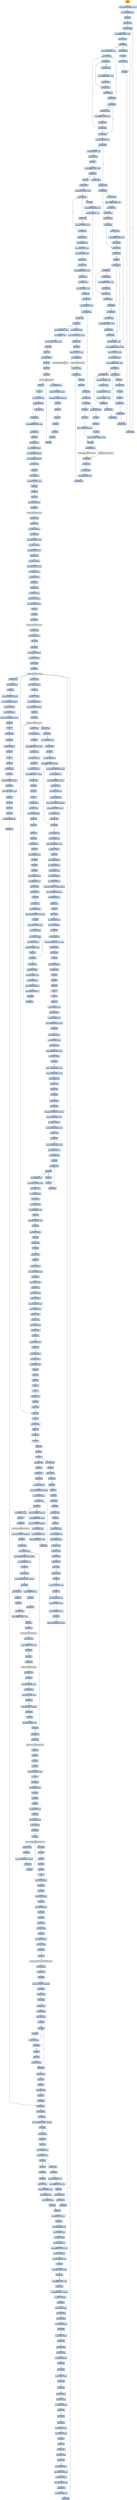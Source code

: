 digraph G {
node[shape=rectangle,style=filled,fillcolor=lightsteelblue,color=lightsteelblue]
bgcolor="transparent"
a0x00426080pusha_[label="start\npusha ",fillcolor="orange",color="lightgrey"];
a0x00426081movl_0x41e000UINT32_esi[label="0x00426081\nmovl $0x41e000<UINT32>, %esi"];
a0x00426086leal__118784esi__edi[label="0x00426086\nleal -118784(%esi), %edi"];
a0x0042608cpushl_edi[label="0x0042608c\npushl %edi"];
a0x0042608djmp_0x0042609a[label="0x0042608d\njmp 0x0042609a"];
a0x0042609amovl_esi__ebx[label="0x0042609a\nmovl (%esi), %ebx"];
a0x0042609csubl_0xfffffffcUINT8_esi[label="0x0042609c\nsubl $0xfffffffc<UINT8>, %esi"];
a0x0042609fadcl_ebx_ebx[label="0x0042609f\nadcl %ebx, %ebx"];
a0x004260a1jb_0x00426090[label="0x004260a1\njb 0x00426090"];
a0x00426090movb_esi__al[label="0x00426090\nmovb (%esi), %al"];
a0x00426092incl_esi[label="0x00426092\nincl %esi"];
a0x00426093movb_al_edi_[label="0x00426093\nmovb %al, (%edi)"];
a0x00426095incl_edi[label="0x00426095\nincl %edi"];
a0x00426096addl_ebx_ebx[label="0x00426096\naddl %ebx, %ebx"];
a0x00426098jne_0x004260a1[label="0x00426098\njne 0x004260a1"];
a0x004260a3movl_0x1UINT32_eax[label="0x004260a3\nmovl $0x1<UINT32>, %eax"];
a0x004260a8addl_ebx_ebx[label="0x004260a8\naddl %ebx, %ebx"];
a0x004260aajne_0x004260b3[label="0x004260aa\njne 0x004260b3"];
a0x004260b3adcl_eax_eax[label="0x004260b3\nadcl %eax, %eax"];
a0x004260b5addl_ebx_ebx[label="0x004260b5\naddl %ebx, %ebx"];
a0x004260b7jae_0x004260a8[label="0x004260b7\njae 0x004260a8"];
a0x004260b9jne_0x004260c4[label="0x004260b9\njne 0x004260c4"];
a0x004260c4xorl_ecx_ecx[label="0x004260c4\nxorl %ecx, %ecx"];
a0x004260c6subl_0x3UINT8_eax[label="0x004260c6\nsubl $0x3<UINT8>, %eax"];
a0x004260c9jb_0x004260d8[label="0x004260c9\njb 0x004260d8"];
a0x004260cbshll_0x8UINT8_eax[label="0x004260cb\nshll $0x8<UINT8>, %eax"];
a0x004260cemovb_esi__al[label="0x004260ce\nmovb (%esi), %al"];
a0x004260d0incl_esi[label="0x004260d0\nincl %esi"];
a0x004260d1xorl_0xffffffffUINT8_eax[label="0x004260d1\nxorl $0xffffffff<UINT8>, %eax"];
a0x004260d4je_0x0042614a[label="0x004260d4\nje 0x0042614a"];
a0x004260d6movl_eax_ebp[label="0x004260d6\nmovl %eax, %ebp"];
a0x004260d8addl_ebx_ebx[label="0x004260d8\naddl %ebx, %ebx"];
a0x004260dajne_0x004260e3[label="0x004260da\njne 0x004260e3"];
a0x004260e3adcl_ecx_ecx[label="0x004260e3\nadcl %ecx, %ecx"];
a0x004260e5addl_ebx_ebx[label="0x004260e5\naddl %ebx, %ebx"];
a0x004260e7jne_0x004260f0[label="0x004260e7\njne 0x004260f0"];
a0x004260f0adcl_ecx_ecx[label="0x004260f0\nadcl %ecx, %ecx"];
a0x004260f2jne_0x00426114[label="0x004260f2\njne 0x00426114"];
a0x00426114cmpl_0xfffff300UINT32_ebp[label="0x00426114\ncmpl $0xfffff300<UINT32>, %ebp"];
a0x0042611aadcl_0x1UINT8_ecx[label="0x0042611a\nadcl $0x1<UINT8>, %ecx"];
a0x0042611dleal_ediebp__edx[label="0x0042611d\nleal (%edi,%ebp), %edx"];
a0x00426120cmpl_0xfffffffcUINT8_ebp[label="0x00426120\ncmpl $0xfffffffc<UINT8>, %ebp"];
a0x00426123jbe_0x00426134[label="0x00426123\njbe 0x00426134"];
a0x00426134movl_edx__eax[label="0x00426134\nmovl (%edx), %eax"];
a0x00426136addl_0x4UINT8_edx[label="0x00426136\naddl $0x4<UINT8>, %edx"];
a0x00426139movl_eax_edi_[label="0x00426139\nmovl %eax, (%edi)"];
a0x0042613baddl_0x4UINT8_edi[label="0x0042613b\naddl $0x4<UINT8>, %edi"];
a0x0042613esubl_0x4UINT8_ecx[label="0x0042613e\nsubl $0x4<UINT8>, %ecx"];
a0x00426141ja_0x00426134[label="0x00426141\nja 0x00426134"];
a0x00426143addl_ecx_edi[label="0x00426143\naddl %ecx, %edi"];
a0x00426145jmp_0x00426096[label="0x00426145\njmp 0x00426096"];
a0x004260dcmovl_esi__ebx[label="0x004260dc\nmovl (%esi), %ebx"];
a0x004260desubl_0xfffffffcUINT8_esi[label="0x004260de\nsubl $0xfffffffc<UINT8>, %esi"];
a0x004260e1adcl_ebx_ebx[label="0x004260e1\nadcl %ebx, %ebx"];
a0x004260f4incl_ecx[label="0x004260f4\nincl %ecx"];
a0x004260f5addl_ebx_ebx[label="0x004260f5\naddl %ebx, %ebx"];
a0x004260f7jne_0x00426100[label="0x004260f7\njne 0x00426100"];
a0x00426100adcl_ecx_ecx[label="0x00426100\nadcl %ecx, %ecx"];
a0x00426102addl_ebx_ebx[label="0x00426102\naddl %ebx, %ebx"];
a0x00426104jae_0x004260f5[label="0x00426104\njae 0x004260f5"];
a0x00426106jne_0x00426111[label="0x00426106\njne 0x00426111"];
a0x00426111addl_0x2UINT8_ecx[label="0x00426111\naddl $0x2<UINT8>, %ecx"];
a0x00426108movl_esi__ebx[label="0x00426108\nmovl (%esi), %ebx"];
a0x0042610asubl_0xfffffffcUINT8_esi[label="0x0042610a\nsubl $0xfffffffc<UINT8>, %esi"];
a0x0042610dadcl_ebx_ebx[label="0x0042610d\nadcl %ebx, %ebx"];
a0x0042610fjae_0x004260f5[label="0x0042610f\njae 0x004260f5"];
a0x004260e9movl_esi__ebx[label="0x004260e9\nmovl (%esi), %ebx"];
a0x004260ebsubl_0xfffffffcUINT8_esi[label="0x004260eb\nsubl $0xfffffffc<UINT8>, %esi"];
a0x004260eeadcl_ebx_ebx[label="0x004260ee\nadcl %ebx, %ebx"];
a0x004260acmovl_esi__ebx[label="0x004260ac\nmovl (%esi), %ebx"];
a0x004260aesubl_0xfffffffcUINT8_esi[label="0x004260ae\nsubl $0xfffffffc<UINT8>, %esi"];
a0x004260b1adcl_ebx_ebx[label="0x004260b1\nadcl %ebx, %ebx"];
a0x004260bbmovl_esi__ebx[label="0x004260bb\nmovl (%esi), %ebx"];
a0x004260bdsubl_0xfffffffcUINT8_esi[label="0x004260bd\nsubl $0xfffffffc<UINT8>, %esi"];
a0x004260c0adcl_ebx_ebx[label="0x004260c0\nadcl %ebx, %ebx"];
a0x004260c2jae_0x004260a8[label="0x004260c2\njae 0x004260a8"];
a0x00426125movb_edx__al[label="0x00426125\nmovb (%edx), %al"];
a0x00426127incl_edx[label="0x00426127\nincl %edx"];
a0x00426128movb_al_edi_[label="0x00426128\nmovb %al, (%edi)"];
a0x0042612aincl_edi[label="0x0042612a\nincl %edi"];
a0x0042612bdecl_ecx[label="0x0042612b\ndecl %ecx"];
a0x0042612cjne_0x00426125[label="0x0042612c\njne 0x00426125"];
a0x0042612ejmp_0x00426096[label="0x0042612e\njmp 0x00426096"];
a0x004260f9movl_esi__ebx[label="0x004260f9\nmovl (%esi), %ebx"];
a0x004260fbsubl_0xfffffffcUINT8_esi[label="0x004260fb\nsubl $0xfffffffc<UINT8>, %esi"];
a0x004260feadcl_ebx_ebx[label="0x004260fe\nadcl %ebx, %ebx"];
a0x0042614apopl_esi[label="0x0042614a\npopl %esi"];
a0x0042614bmovl_esi_edi[label="0x0042614b\nmovl %esi, %edi"];
a0x0042614dmovl_0x15cUINT32_ecx[label="0x0042614d\nmovl $0x15c<UINT32>, %ecx"];
a0x00426152movb_edi__al[label="0x00426152\nmovb (%edi), %al"];
a0x00426154incl_edi[label="0x00426154\nincl %edi"];
a0x00426155subb_0xffffffe8UINT8_al[label="0x00426155\nsubb $0xffffffe8<UINT8>, %al"];
a0x00426157cmpb_0x1UINT8_al[label="0x00426157\ncmpb $0x1<UINT8>, %al"];
a0x00426159ja_0x00426152[label="0x00426159\nja 0x00426152"];
a0x0042615bcmpb_0x6UINT8_edi_[label="0x0042615b\ncmpb $0x6<UINT8>, (%edi)"];
a0x0042615ejne_0x00426152[label="0x0042615e\njne 0x00426152"];
a0x00426160movl_edi__eax[label="0x00426160\nmovl (%edi), %eax"];
a0x00426162movb_0x4edi__bl[label="0x00426162\nmovb 0x4(%edi), %bl"];
a0x00426165shrw_0x8UINT8_ax[label="0x00426165\nshrw $0x8<UINT8>, %ax"];
a0x00426169roll_0x10UINT8_eax[label="0x00426169\nroll $0x10<UINT8>, %eax"];
a0x0042616cxchgb_al_ah[label="0x0042616c\nxchgb %al, %ah"];
a0x0042616esubl_edi_eax[label="0x0042616e\nsubl %edi, %eax"];
a0x00426170subb_0xffffffe8UINT8_bl[label="0x00426170\nsubb $0xffffffe8<UINT8>, %bl"];
a0x00426173addl_esi_eax[label="0x00426173\naddl %esi, %eax"];
a0x00426175movl_eax_edi_[label="0x00426175\nmovl %eax, (%edi)"];
a0x00426177addl_0x5UINT8_edi[label="0x00426177\naddl $0x5<UINT8>, %edi"];
a0x0042617amovb_bl_al[label="0x0042617a\nmovb %bl, %al"];
a0x0042617cloop_0x00426157[label="0x0042617c\nloop 0x00426157"];
a0x0042617eleal_0x24000esi__edi[label="0x0042617e\nleal 0x24000(%esi), %edi"];
a0x00426184movl_edi__eax[label="0x00426184\nmovl (%edi), %eax"];
a0x00426186orl_eax_eax[label="0x00426186\norl %eax, %eax"];
a0x00426188je_0x004261cf[label="0x00426188\nje 0x004261cf"];
a0x0042618amovl_0x4edi__ebx[label="0x0042618a\nmovl 0x4(%edi), %ebx"];
a0x0042618dleal_0x26000eaxesi__eax[label="0x0042618d\nleal 0x26000(%eax,%esi), %eax"];
a0x00426194addl_esi_ebx[label="0x00426194\naddl %esi, %ebx"];
a0x00426196pushl_eax[label="0x00426196\npushl %eax"];
a0x00426197addl_0x8UINT8_edi[label="0x00426197\naddl $0x8<UINT8>, %edi"];
a0x0042619acall_0x260e8esi_[label="0x0042619a\ncall 0x260e8(%esi)"];
LoadLibraryA_kernel32_dll[label="LoadLibraryA@kernel32.dll",fillcolor="lightgrey",color="lightgrey"];
a0x004261a0xchgl_eax_ebp[label="0x004261a0\nxchgl %eax, %ebp"];
a0x004261a1movb_edi__al[label="0x004261a1\nmovb (%edi), %al"];
a0x004261a3incl_edi[label="0x004261a3\nincl %edi"];
a0x004261a4orb_al_al[label="0x004261a4\norb %al, %al"];
a0x004261a6je_0x00426184[label="0x004261a6\nje 0x00426184"];
a0x004261a8movl_edi_ecx[label="0x004261a8\nmovl %edi, %ecx"];
a0x004261aajns_0x004261b3[label="0x004261aa\njns 0x004261b3"];
a0x004261b3pushl_edi[label="0x004261b3\npushl %edi"];
a0x004261b4decl_eax[label="0x004261b4\ndecl %eax"];
a0x004261b5repnz_scasb_es_edi__al[label="0x004261b5\nrepnz scasb %es:(%edi), %al"];
a0x004261b7pushl_ebp[label="0x004261b7\npushl %ebp"];
a0x004261b8call_0x260f0esi_[label="0x004261b8\ncall 0x260f0(%esi)"];
GetProcAddress_kernel32_dll[label="GetProcAddress@kernel32.dll",fillcolor="lightgrey",color="lightgrey"];
a0x004261beorl_eax_eax[label="0x004261be\norl %eax, %eax"];
a0x004261c0je_0x004261c9[label="0x004261c0\nje 0x004261c9"];
a0x004261c2movl_eax_ebx_[label="0x004261c2\nmovl %eax, (%ebx)"];
a0x004261c4addl_0x4UINT8_ebx[label="0x004261c4\naddl $0x4<UINT8>, %ebx"];
a0x004261c7jmp_0x004261a1[label="0x004261c7\njmp 0x004261a1"];
GetProcAddress_KERNEL32_DLL[label="GetProcAddress@KERNEL32.DLL",fillcolor="lightgrey",color="lightgrey"];
LoadLibraryA_KERNEL32_DLL[label="LoadLibraryA@KERNEL32.DLL",fillcolor="lightgrey",color="lightgrey"];
a0x004261acmovzwl_edi__eax[label="0x004261ac\nmovzwl (%edi), %eax"];
a0x004261afincl_edi[label="0x004261af\nincl %edi"];
a0x004261b0pushl_eax[label="0x004261b0\npushl %eax"];
a0x004261b1incl_edi[label="0x004261b1\nincl %edi"];
a0x004261b2movl_0xaef24857UINT32_ecx[label="0x004261b2\nmovl $0xaef24857<UINT32>, %ecx"];
a0x004261cfmovl_0x260f4esi__ebp[label="0x004261cf\nmovl 0x260f4(%esi), %ebp"];
a0x004261d5leal__4096esi__edi[label="0x004261d5\nleal -4096(%esi), %edi"];
a0x004261dbmovl_0x1000UINT32_ebx[label="0x004261db\nmovl $0x1000<UINT32>, %ebx"];
a0x004261e0pushl_eax[label="0x004261e0\npushl %eax"];
a0x004261e1pushl_esp[label="0x004261e1\npushl %esp"];
a0x004261e2pushl_0x4UINT8[label="0x004261e2\npushl $0x4<UINT8>"];
a0x004261e4pushl_ebx[label="0x004261e4\npushl %ebx"];
a0x004261e5pushl_edi[label="0x004261e5\npushl %edi"];
a0x004261e6call_ebp[label="0x004261e6\ncall %ebp"];
VirtualProtect_kernel32_dll[label="VirtualProtect@kernel32.dll",fillcolor="lightgrey",color="lightgrey"];
a0x004261e8leal_0x20fedi__eax[label="0x004261e8\nleal 0x20f(%edi), %eax"];
a0x004261eeandb_0x7fUINT8_eax_[label="0x004261ee\nandb $0x7f<UINT8>, (%eax)"];
a0x004261f1andb_0x7fUINT8_0x28eax_[label="0x004261f1\nandb $0x7f<UINT8>, 0x28(%eax)"];
a0x004261f5popl_eax[label="0x004261f5\npopl %eax"];
a0x004261f6pushl_eax[label="0x004261f6\npushl %eax"];
a0x004261f7pushl_esp[label="0x004261f7\npushl %esp"];
a0x004261f8pushl_eax[label="0x004261f8\npushl %eax"];
a0x004261f9pushl_ebx[label="0x004261f9\npushl %ebx"];
a0x004261fapushl_edi[label="0x004261fa\npushl %edi"];
a0x004261fbcall_ebp[label="0x004261fb\ncall %ebp"];
a0x004261fdpopl_eax[label="0x004261fd\npopl %eax"];
a0x004261fepopa_[label="0x004261fe\npopa "];
a0x004261ffleal__128esp__eax[label="0x004261ff\nleal -128(%esp), %eax"];
a0x00426203pushl_0x0UINT8[label="0x00426203\npushl $0x0<UINT8>"];
a0x00426205cmpl_eax_esp[label="0x00426205\ncmpl %eax, %esp"];
a0x00426207jne_0x00426203[label="0x00426207\njne 0x00426203"];
a0x00426209subl_0xffffff80UINT8_esp[label="0x00426209\nsubl $0xffffff80<UINT8>, %esp"];
a0x0042620cjmp_0x00402471[label="0x0042620c\njmp 0x00402471"];
a0x00402471pushl_ebp[label="0x00402471\npushl %ebp"];
a0x00402472movl_esp_ebp[label="0x00402472\nmovl %esp, %ebp"];
a0x00402474pushl_0xffffffffUINT8[label="0x00402474\npushl $0xffffffff<UINT8>"];
a0x00402476pushl_0x407450UINT32[label="0x00402476\npushl $0x407450<UINT32>"];
a0x0040247bpushl_0x405064UINT32[label="0x0040247b\npushl $0x405064<UINT32>"];
a0x00402480movl_fs_0_eax[label="0x00402480\nmovl %fs:0, %eax"];
a0x00402486pushl_eax[label="0x00402486\npushl %eax"];
a0x00402487movl_esp_fs_0[label="0x00402487\nmovl %esp, %fs:0"];
a0x0040248esubl_0x10UINT8_esp[label="0x0040248e\nsubl $0x10<UINT8>, %esp"];
a0x00402491pushl_ebx[label="0x00402491\npushl %ebx"];
a0x00402492pushl_esi[label="0x00402492\npushl %esi"];
a0x00402493pushl_edi[label="0x00402493\npushl %edi"];
a0x00402494movl_esp__24ebp_[label="0x00402494\nmovl %esp, -24(%ebp)"];
a0x00402497call_0x4070c4[label="0x00402497\ncall 0x4070c4"];
GetVersion_KERNEL32_DLL[label="GetVersion@KERNEL32.DLL",fillcolor="lightgrey",color="lightgrey"];
a0x0040249dxorl_edx_edx[label="0x0040249d\nxorl %edx, %edx"];
a0x0040249fmovb_ah_dl[label="0x0040249f\nmovb %ah, %dl"];
a0x004024a1movl_edx_0x422f40[label="0x004024a1\nmovl %edx, 0x422f40"];
a0x004024a7movl_eax_ecx[label="0x004024a7\nmovl %eax, %ecx"];
a0x004024a9andl_0xffUINT32_ecx[label="0x004024a9\nandl $0xff<UINT32>, %ecx"];
a0x004024afmovl_ecx_0x422f3c[label="0x004024af\nmovl %ecx, 0x422f3c"];
a0x004024b5shll_0x8UINT8_ecx[label="0x004024b5\nshll $0x8<UINT8>, %ecx"];
a0x004024b8addl_edx_ecx[label="0x004024b8\naddl %edx, %ecx"];
a0x004024bamovl_ecx_0x422f38[label="0x004024ba\nmovl %ecx, 0x422f38"];
a0x004024c0shrl_0x10UINT8_eax[label="0x004024c0\nshrl $0x10<UINT8>, %eax"];
a0x004024c3movl_eax_0x422f34[label="0x004024c3\nmovl %eax, 0x422f34"];
a0x004024c8pushl_0x0UINT8[label="0x004024c8\npushl $0x0<UINT8>"];
a0x004024cacall_0x404071[label="0x004024ca\ncall 0x404071"];
a0x00404071xorl_eax_eax[label="0x00404071\nxorl %eax, %eax"];
a0x00404073pushl_0x0UINT8[label="0x00404073\npushl $0x0<UINT8>"];
a0x00404075cmpl_eax_0x8esp_[label="0x00404075\ncmpl %eax, 0x8(%esp)"];
a0x00404079pushl_0x1000UINT32[label="0x00404079\npushl $0x1000<UINT32>"];
a0x0040407esete_al[label="0x0040407e\nsete %al"];
a0x00404081pushl_eax[label="0x00404081\npushl %eax"];
a0x00404082call_0x407068[label="0x00404082\ncall 0x407068"];
HeapCreate_KERNEL32_DLL[label="HeapCreate@KERNEL32.DLL",fillcolor="lightgrey",color="lightgrey"];
a0x00404088testl_eax_eax[label="0x00404088\ntestl %eax, %eax"];
a0x0040408amovl_eax_0x4231c4[label="0x0040408a\nmovl %eax, 0x4231c4"];
a0x0040408fje_0x4040a6[label="0x0040408f\nje 0x4040a6"];
a0x00404091call_0x4040ad[label="0x00404091\ncall 0x4040ad"];
a0x004040adpushl_0x140UINT32[label="0x004040ad\npushl $0x140<UINT32>"];
a0x004040b2pushl_0x0UINT8[label="0x004040b2\npushl $0x0<UINT8>"];
a0x004040b4pushl_0x4231c4[label="0x004040b4\npushl 0x4231c4"];
a0x004040bacall_0x4070bc[label="0x004040ba\ncall 0x4070bc"];
HeapAlloc_KERNEL32_DLL[label="HeapAlloc@KERNEL32.DLL",fillcolor="lightgrey",color="lightgrey"];
a0x004040c0testl_eax_eax[label="0x004040c0\ntestl %eax, %eax"];
a0x004040c2movl_eax_0x4231c0[label="0x004040c2\nmovl %eax, 0x4231c0"];
a0x004040c7jne_0x4040ca[label="0x004040c7\njne 0x4040ca"];
a0x004040caandl_0x0UINT8_0x4231b8[label="0x004040ca\nandl $0x0<UINT8>, 0x4231b8"];
a0x004040d1andl_0x0UINT8_0x4231bc[label="0x004040d1\nandl $0x0<UINT8>, 0x4231bc"];
a0x004040d8pushl_0x1UINT8[label="0x004040d8\npushl $0x1<UINT8>"];
a0x004040damovl_eax_0x4231b4[label="0x004040da\nmovl %eax, 0x4231b4"];
a0x004040dfmovl_0x10UINT32_0x4231ac[label="0x004040df\nmovl $0x10<UINT32>, 0x4231ac"];
a0x004040e9popl_eax[label="0x004040e9\npopl %eax"];
a0x004040earet[label="0x004040ea\nret"];
a0x00404096testl_eax_eax[label="0x00404096\ntestl %eax, %eax"];
a0x00404098jne_0x4040a9[label="0x00404098\njne 0x4040a9"];
a0x004040a9pushl_0x1UINT8[label="0x004040a9\npushl $0x1<UINT8>"];
a0x004040abpopl_eax[label="0x004040ab\npopl %eax"];
a0x004040acret[label="0x004040ac\nret"];
a0x004024cfpopl_ecx[label="0x004024cf\npopl %ecx"];
a0x004024d0testl_eax_eax[label="0x004024d0\ntestl %eax, %eax"];
a0x004024d2jne_0x4024dc[label="0x004024d2\njne 0x4024dc"];
a0x004024dcandl_0x0UINT8__4ebp_[label="0x004024dc\nandl $0x0<UINT8>, -4(%ebp)"];
a0x004024e0call_0x40341d[label="0x004024e0\ncall 0x40341d"];
a0x0040341dsubl_0x44UINT8_esp[label="0x0040341d\nsubl $0x44<UINT8>, %esp"];
a0x00403420pushl_ebx[label="0x00403420\npushl %ebx"];
a0x00403421pushl_ebp[label="0x00403421\npushl %ebp"];
a0x00403422pushl_esi[label="0x00403422\npushl %esi"];
a0x00403423pushl_edi[label="0x00403423\npushl %edi"];
a0x00403424pushl_0x100UINT32[label="0x00403424\npushl $0x100<UINT32>"];
a0x00403429call_0x402357[label="0x00403429\ncall 0x402357"];
a0x00402357pushl_0x422f7c[label="0x00402357\npushl 0x422f7c"];
a0x0040235dpushl_0x8esp_[label="0x0040235d\npushl 0x8(%esp)"];
a0x00402361call_0x402369[label="0x00402361\ncall 0x402369"];
a0x00402369cmpl_0xffffffe0UINT8_0x4esp_[label="0x00402369\ncmpl $0xffffffe0<UINT8>, 0x4(%esp)"];
a0x0040236eja_0x402392[label="0x0040236e\nja 0x402392"];
a0x00402370pushl_0x4esp_[label="0x00402370\npushl 0x4(%esp)"];
a0x00402374call_0x402395[label="0x00402374\ncall 0x402395"];
a0x00402395pushl_esi[label="0x00402395\npushl %esi"];
a0x00402396movl_0x8esp__esi[label="0x00402396\nmovl 0x8(%esp), %esi"];
a0x0040239acmpl_0x422a14_esi[label="0x0040239a\ncmpl 0x422a14, %esi"];
a0x004023a0ja_0x4023ad[label="0x004023a0\nja 0x4023ad"];
a0x004023a2pushl_esi[label="0x004023a2\npushl %esi"];
a0x004023a3call_0x404441[label="0x004023a3\ncall 0x404441"];
a0x00404441pushl_ebp[label="0x00404441\npushl %ebp"];
a0x00404442movl_esp_ebp[label="0x00404442\nmovl %esp, %ebp"];
a0x00404444subl_0x14UINT8_esp[label="0x00404444\nsubl $0x14<UINT8>, %esp"];
a0x00404447movl_0x4231bc_eax[label="0x00404447\nmovl 0x4231bc, %eax"];
a0x0040444cmovl_0x4231c0_edx[label="0x0040444c\nmovl 0x4231c0, %edx"];
a0x00404452pushl_ebx[label="0x00404452\npushl %ebx"];
a0x00404453pushl_esi[label="0x00404453\npushl %esi"];
a0x00404454leal_eaxeax4__eax[label="0x00404454\nleal (%eax,%eax,4), %eax"];
a0x00404457pushl_edi[label="0x00404457\npushl %edi"];
a0x00404458leal_edxeax4__edi[label="0x00404458\nleal (%edx,%eax,4), %edi"];
a0x0040445bmovl_0x8ebp__eax[label="0x0040445b\nmovl 0x8(%ebp), %eax"];
a0x0040445emovl_edi__4ebp_[label="0x0040445e\nmovl %edi, -4(%ebp)"];
a0x00404461leal_0x17eax__ecx[label="0x00404461\nleal 0x17(%eax), %ecx"];
a0x00404464andl_0xfffffff0UINT8_ecx[label="0x00404464\nandl $0xfffffff0<UINT8>, %ecx"];
a0x00404467movl_ecx__16ebp_[label="0x00404467\nmovl %ecx, -16(%ebp)"];
a0x0040446asarl_0x4UINT8_ecx[label="0x0040446a\nsarl $0x4<UINT8>, %ecx"];
a0x0040446ddecl_ecx[label="0x0040446d\ndecl %ecx"];
a0x0040446ecmpl_0x20UINT8_ecx[label="0x0040446e\ncmpl $0x20<UINT8>, %ecx"];
a0x00404471jnl_0x404481[label="0x00404471\njnl 0x404481"];
a0x00404473orl_0xffffffffUINT8_esi[label="0x00404473\norl $0xffffffff<UINT8>, %esi"];
a0x00404476shrl_cl_esi[label="0x00404476\nshrl %cl, %esi"];
a0x00404478orl_0xffffffffUINT8__8ebp_[label="0x00404478\norl $0xffffffff<UINT8>, -8(%ebp)"];
a0x0040447cmovl_esi__12ebp_[label="0x0040447c\nmovl %esi, -12(%ebp)"];
a0x0040447fjmp_0x404491[label="0x0040447f\njmp 0x404491"];
a0x00404491movl_0x4231b4_eax[label="0x00404491\nmovl 0x4231b4, %eax"];
a0x00404496movl_eax_ebx[label="0x00404496\nmovl %eax, %ebx"];
a0x00404498cmpl_edi_ebx[label="0x00404498\ncmpl %edi, %ebx"];
a0x0040449amovl_ebx_0x8ebp_[label="0x0040449a\nmovl %ebx, 0x8(%ebp)"];
a0x0040449djae_0x4044b8[label="0x0040449d\njae 0x4044b8"];
a0x004044b8cmpl__4ebp__ebx[label="0x004044b8\ncmpl -4(%ebp), %ebx"];
a0x004044bbjne_0x404536[label="0x004044bb\njne 0x404536"];
a0x004044bdmovl_edx_ebx[label="0x004044bd\nmovl %edx, %ebx"];
a0x004044bfcmpl_eax_ebx[label="0x004044bf\ncmpl %eax, %ebx"];
a0x004044c1movl_ebx_0x8ebp_[label="0x004044c1\nmovl %ebx, 0x8(%ebp)"];
a0x004044c4jae_0x4044db[label="0x004044c4\njae 0x4044db"];
a0x004044dbjne_0x404536[label="0x004044db\njne 0x404536"];
a0x004044ddcmpl__4ebp__ebx[label="0x004044dd\ncmpl -4(%ebp), %ebx"];
a0x004044e0jae_0x4044f3[label="0x004044e0\njae 0x4044f3"];
a0x004044f3jne_0x40451b[label="0x004044f3\njne 0x40451b"];
a0x004044f5movl_edx_ebx[label="0x004044f5\nmovl %edx, %ebx"];
a0x004044f7cmpl_eax_ebx[label="0x004044f7\ncmpl %eax, %ebx"];
a0x004044f9movl_ebx_0x8ebp_[label="0x004044f9\nmovl %ebx, 0x8(%ebp)"];
a0x004044fcjae_0x40450b[label="0x004044fc\njae 0x40450b"];
a0x0040450bjne_0x40451b[label="0x0040450b\njne 0x40451b"];
a0x0040450dcall_0x40474a[label="0x0040450d\ncall 0x40474a"];
a0x0040474amovl_0x4231bc_eax[label="0x0040474a\nmovl 0x4231bc, %eax"];
a0x0040474fmovl_0x4231ac_ecx[label="0x0040474f\nmovl 0x4231ac, %ecx"];
a0x00404755pushl_esi[label="0x00404755\npushl %esi"];
a0x00404756pushl_edi[label="0x00404756\npushl %edi"];
a0x00404757xorl_edi_edi[label="0x00404757\nxorl %edi, %edi"];
a0x00404759cmpl_ecx_eax[label="0x00404759\ncmpl %ecx, %eax"];
a0x0040475bjne_0x40478d[label="0x0040475b\njne 0x40478d"];
a0x0040478dmovl_0x4231c0_ecx[label="0x0040478d\nmovl 0x4231c0, %ecx"];
a0x00404793pushl_0x41c4UINT32[label="0x00404793\npushl $0x41c4<UINT32>"];
a0x00404798pushl_0x8UINT8[label="0x00404798\npushl $0x8<UINT8>"];
a0x0040479aleal_eaxeax4__eax[label="0x0040479a\nleal (%eax,%eax,4), %eax"];
a0x0040479dpushl_0x4231c4[label="0x0040479d\npushl 0x4231c4"];
a0x004047a3leal_ecxeax4__esi[label="0x004047a3\nleal (%ecx,%eax,4), %esi"];
a0x004047a6call_0x4070bc[label="0x004047a6\ncall 0x4070bc"];
a0x004047accmpl_edi_eax[label="0x004047ac\ncmpl %edi, %eax"];
a0x004047aemovl_eax_0x10esi_[label="0x004047ae\nmovl %eax, 0x10(%esi)"];
a0x004047b1je_0x4047dd[label="0x004047b1\nje 0x4047dd"];
a0x004047b3pushl_0x4UINT8[label="0x004047b3\npushl $0x4<UINT8>"];
a0x004047b5pushl_0x2000UINT32[label="0x004047b5\npushl $0x2000<UINT32>"];
a0x004047bapushl_0x100000UINT32[label="0x004047ba\npushl $0x100000<UINT32>"];
a0x004047bfpushl_edi[label="0x004047bf\npushl %edi"];
a0x004047c0call_0x407060[label="0x004047c0\ncall 0x407060"];
VirtualAlloc_KERNEL32_DLL[label="VirtualAlloc@KERNEL32.DLL",fillcolor="lightgrey",color="lightgrey"];
a0x004047c6cmpl_edi_eax[label="0x004047c6\ncmpl %edi, %eax"];
a0x004047c8movl_eax_0xcesi_[label="0x004047c8\nmovl %eax, 0xc(%esi)"];
a0x004047cbjne_0x4047e1[label="0x004047cb\njne 0x4047e1"];
a0x004047e1orl_0xffffffffUINT8_0x8esi_[label="0x004047e1\norl $0xffffffff<UINT8>, 0x8(%esi)"];
a0x004047e5movl_edi_esi_[label="0x004047e5\nmovl %edi, (%esi)"];
a0x004047e7movl_edi_0x4esi_[label="0x004047e7\nmovl %edi, 0x4(%esi)"];
a0x004047eaincl_0x4231bc[label="0x004047ea\nincl 0x4231bc"];
a0x004047f0movl_0x10esi__eax[label="0x004047f0\nmovl 0x10(%esi), %eax"];
a0x004047f3orl_0xffffffffUINT8_eax_[label="0x004047f3\norl $0xffffffff<UINT8>, (%eax)"];
a0x004047f6movl_esi_eax[label="0x004047f6\nmovl %esi, %eax"];
a0x004047f8popl_edi[label="0x004047f8\npopl %edi"];
a0x004047f9popl_esi[label="0x004047f9\npopl %esi"];
a0x004047faret[label="0x004047fa\nret"];
a0x00404512movl_eax_ebx[label="0x00404512\nmovl %eax, %ebx"];
a0x00404514testl_ebx_ebx[label="0x00404514\ntestl %ebx, %ebx"];
a0x00404516movl_ebx_0x8ebp_[label="0x00404516\nmovl %ebx, 0x8(%ebp)"];
a0x00404519je_0x40452f[label="0x00404519\nje 0x40452f"];
a0x0040451bpushl_ebx[label="0x0040451b\npushl %ebx"];
a0x0040451ccall_0x4047fb[label="0x0040451c\ncall 0x4047fb"];
a0x004047fbpushl_ebp[label="0x004047fb\npushl %ebp"];
a0x004047fcmovl_esp_ebp[label="0x004047fc\nmovl %esp, %ebp"];
a0x004047fepushl_ecx[label="0x004047fe\npushl %ecx"];
a0x004047ffmovl_0x8ebp__ecx[label="0x004047ff\nmovl 0x8(%ebp), %ecx"];
a0x00404802pushl_ebx[label="0x00404802\npushl %ebx"];
a0x00404803pushl_esi[label="0x00404803\npushl %esi"];
a0x00404804pushl_edi[label="0x00404804\npushl %edi"];
a0x00404805movl_0x10ecx__esi[label="0x00404805\nmovl 0x10(%ecx), %esi"];
a0x00404808movl_0x8ecx__eax[label="0x00404808\nmovl 0x8(%ecx), %eax"];
a0x0040480bxorl_ebx_ebx[label="0x0040480b\nxorl %ebx, %ebx"];
a0x0040480dtestl_eax_eax[label="0x0040480d\ntestl %eax, %eax"];
a0x0040480fjl_0x404816[label="0x0040480f\njl 0x404816"];
a0x00404816movl_ebx_eax[label="0x00404816\nmovl %ebx, %eax"];
a0x00404818pushl_0x3fUINT8[label="0x00404818\npushl $0x3f<UINT8>"];
a0x0040481aimull_0x204UINT32_eax_eax[label="0x0040481a\nimull $0x204<UINT32>, %eax, %eax"];
a0x00404820popl_edx[label="0x00404820\npopl %edx"];
a0x00404821leal_0x144eaxesi__eax[label="0x00404821\nleal 0x144(%eax,%esi), %eax"];
a0x00404828movl_eax__4ebp_[label="0x00404828\nmovl %eax, -4(%ebp)"];
a0x0040482bmovl_eax_0x8eax_[label="0x0040482b\nmovl %eax, 0x8(%eax)"];
a0x0040482emovl_eax_0x4eax_[label="0x0040482e\nmovl %eax, 0x4(%eax)"];
a0x00404831addl_0x8UINT8_eax[label="0x00404831\naddl $0x8<UINT8>, %eax"];
a0x00404834decl_edx[label="0x00404834\ndecl %edx"];
a0x00404835jne_0x40482b[label="0x00404835\njne 0x40482b"];
a0x00404837movl_ebx_edi[label="0x00404837\nmovl %ebx, %edi"];
a0x00404839pushl_0x4UINT8[label="0x00404839\npushl $0x4<UINT8>"];
a0x0040483bshll_0xfUINT8_edi[label="0x0040483b\nshll $0xf<UINT8>, %edi"];
a0x0040483eaddl_0xcecx__edi[label="0x0040483e\naddl 0xc(%ecx), %edi"];
a0x00404841pushl_0x1000UINT32[label="0x00404841\npushl $0x1000<UINT32>"];
a0x00404846pushl_0x8000UINT32[label="0x00404846\npushl $0x8000<UINT32>"];
a0x0040484bpushl_edi[label="0x0040484b\npushl %edi"];
a0x0040484ccall_0x407060[label="0x0040484c\ncall 0x407060"];
a0x00404852testl_eax_eax[label="0x00404852\ntestl %eax, %eax"];
a0x00404854jne_0x40485e[label="0x00404854\njne 0x40485e"];
a0x0040485eleal_0x7000edi__edx[label="0x0040485e\nleal 0x7000(%edi), %edx"];
a0x00404864cmpl_edx_edi[label="0x00404864\ncmpl %edx, %edi"];
a0x00404866ja_0x4048a4[label="0x00404866\nja 0x4048a4"];
a0x00404868leal_0x10edi__eax[label="0x00404868\nleal 0x10(%edi), %eax"];
a0x0040486borl_0xffffffffUINT8__8eax_[label="0x0040486b\norl $0xffffffff<UINT8>, -8(%eax)"];
a0x0040486forl_0xffffffffUINT8_0xfeceax_[label="0x0040486f\norl $0xffffffff<UINT8>, 0xfec(%eax)"];
a0x00404876leal_0xffceax__ecx[label="0x00404876\nleal 0xffc(%eax), %ecx"];
a0x0040487cmovl_0xff0UINT32__4eax_[label="0x0040487c\nmovl $0xff0<UINT32>, -4(%eax)"];
a0x00404883movl_ecx_eax_[label="0x00404883\nmovl %ecx, (%eax)"];
a0x00404885leal__4100eax__ecx[label="0x00404885\nleal -4100(%eax), %ecx"];
a0x0040488bmovl_ecx_0x4eax_[label="0x0040488b\nmovl %ecx, 0x4(%eax)"];
a0x0040488emovl_0xff0UINT32_0xfe8eax_[label="0x0040488e\nmovl $0xff0<UINT32>, 0xfe8(%eax)"];
a0x00404898addl_0x1000UINT32_eax[label="0x00404898\naddl $0x1000<UINT32>, %eax"];
a0x0040489dleal__16eax__ecx[label="0x0040489d\nleal -16(%eax), %ecx"];
a0x004048a0cmpl_edx_ecx[label="0x004048a0\ncmpl %edx, %ecx"];
a0x004048a2jbe_0x40486b[label="0x004048a2\njbe 0x40486b"];
a0x004048a4movl__4ebp__eax[label="0x004048a4\nmovl -4(%ebp), %eax"];
a0x004048a7leal_0xcedi__ecx[label="0x004048a7\nleal 0xc(%edi), %ecx"];
a0x004048aaaddl_0x1f8UINT32_eax[label="0x004048aa\naddl $0x1f8<UINT32>, %eax"];
a0x004048afpushl_0x1UINT8[label="0x004048af\npushl $0x1<UINT8>"];
a0x004048b1popl_edi[label="0x004048b1\npopl %edi"];
a0x004048b2movl_ecx_0x4eax_[label="0x004048b2\nmovl %ecx, 0x4(%eax)"];
a0x004048b5movl_eax_0x8ecx_[label="0x004048b5\nmovl %eax, 0x8(%ecx)"];
a0x004048b8leal_0xcedx__ecx[label="0x004048b8\nleal 0xc(%edx), %ecx"];
a0x004048bbmovl_ecx_0x8eax_[label="0x004048bb\nmovl %ecx, 0x8(%eax)"];
a0x004048bemovl_eax_0x4ecx_[label="0x004048be\nmovl %eax, 0x4(%ecx)"];
a0x004048c1andl_0x0UINT8_0x44esiebx4_[label="0x004048c1\nandl $0x0<UINT8>, 0x44(%esi,%ebx,4)"];
a0x004048c6movl_edi_0xc4esiebx4_[label="0x004048c6\nmovl %edi, 0xc4(%esi,%ebx,4)"];
a0x004048cdmovb_0x43esi__al[label="0x004048cd\nmovb 0x43(%esi), %al"];
a0x004048d0movb_al_cl[label="0x004048d0\nmovb %al, %cl"];
a0x004048d2incb_cl[label="0x004048d2\nincb %cl"];
a0x004048d4testb_al_al[label="0x004048d4\ntestb %al, %al"];
a0x004048d6movl_0x8ebp__eax[label="0x004048d6\nmovl 0x8(%ebp), %eax"];
a0x004048d9movb_cl_0x43esi_[label="0x004048d9\nmovb %cl, 0x43(%esi)"];
a0x004048dcjne_0x4048e1[label="0x004048dc\njne 0x4048e1"];
a0x004048deorl_edi_0x4eax_[label="0x004048de\norl %edi, 0x4(%eax)"];
a0x004048e1movl_0x80000000UINT32_edx[label="0x004048e1\nmovl $0x80000000<UINT32>, %edx"];
a0x004048e6movl_ebx_ecx[label="0x004048e6\nmovl %ebx, %ecx"];
a0x004048e8shrl_cl_edx[label="0x004048e8\nshrl %cl, %edx"];
a0x004048eanotl_edx[label="0x004048ea\nnotl %edx"];
a0x004048ecandl_edx_0x8eax_[label="0x004048ec\nandl %edx, 0x8(%eax)"];
a0x004048efmovl_ebx_eax[label="0x004048ef\nmovl %ebx, %eax"];
a0x004048f1popl_edi[label="0x004048f1\npopl %edi"];
a0x004048f2popl_esi[label="0x004048f2\npopl %esi"];
a0x004048f3popl_ebx[label="0x004048f3\npopl %ebx"];
a0x004048f4leave_[label="0x004048f4\nleave "];
a0x004048f5ret[label="0x004048f5\nret"];
a0x00404521popl_ecx[label="0x00404521\npopl %ecx"];
a0x00404522movl_0x10ebx__ecx[label="0x00404522\nmovl 0x10(%ebx), %ecx"];
a0x00404525movl_eax_ecx_[label="0x00404525\nmovl %eax, (%ecx)"];
a0x00404527movl_0x10ebx__eax[label="0x00404527\nmovl 0x10(%ebx), %eax"];
a0x0040452acmpl_0xffffffffUINT8_eax_[label="0x0040452a\ncmpl $0xffffffff<UINT8>, (%eax)"];
a0x0040452djne_0x404536[label="0x0040452d\njne 0x404536"];
a0x00404536movl_ebx_0x4231b4[label="0x00404536\nmovl %ebx, 0x4231b4"];
a0x0040453cmovl_0x10ebx__eax[label="0x0040453c\nmovl 0x10(%ebx), %eax"];
a0x0040453fmovl_eax__edx[label="0x0040453f\nmovl (%eax), %edx"];
a0x00404541cmpl_0xffffffffUINT8_edx[label="0x00404541\ncmpl $0xffffffff<UINT8>, %edx"];
a0x00404544movl_edx__4ebp_[label="0x00404544\nmovl %edx, -4(%ebp)"];
a0x00404547je_0x40455d[label="0x00404547\nje 0x40455d"];
a0x00404549movl_0xc4eaxedx4__ecx[label="0x00404549\nmovl 0xc4(%eax,%edx,4), %ecx"];
a0x00404550movl_0x44eaxedx4__edi[label="0x00404550\nmovl 0x44(%eax,%edx,4), %edi"];
a0x00404554andl__8ebp__ecx[label="0x00404554\nandl -8(%ebp), %ecx"];
a0x00404557andl_esi_edi[label="0x00404557\nandl %esi, %edi"];
a0x00404559orl_edi_ecx[label="0x00404559\norl %edi, %ecx"];
a0x0040455bjne_0x404594[label="0x0040455b\njne 0x404594"];
a0x00404594movl_edx_ecx[label="0x00404594\nmovl %edx, %ecx"];
a0x00404596xorl_edi_edi[label="0x00404596\nxorl %edi, %edi"];
a0x00404598imull_0x204UINT32_ecx_ecx[label="0x00404598\nimull $0x204<UINT32>, %ecx, %ecx"];
a0x0040459eleal_0x144ecxeax__ecx[label="0x0040459e\nleal 0x144(%ecx,%eax), %ecx"];
a0x004045a5movl_ecx__12ebp_[label="0x004045a5\nmovl %ecx, -12(%ebp)"];
a0x004045a8movl_0x44eaxedx4__ecx[label="0x004045a8\nmovl 0x44(%eax,%edx,4), %ecx"];
a0x004045acandl_esi_ecx[label="0x004045ac\nandl %esi, %ecx"];
a0x004045aejne_0x4045bd[label="0x004045ae\njne 0x4045bd"];
a0x004045b0movl_0xc4eaxedx4__ecx[label="0x004045b0\nmovl 0xc4(%eax,%edx,4), %ecx"];
a0x004045b7pushl_0x20UINT8[label="0x004045b7\npushl $0x20<UINT8>"];
a0x004045b9andl__8ebp__ecx[label="0x004045b9\nandl -8(%ebp), %ecx"];
a0x004045bcpopl_edi[label="0x004045bc\npopl %edi"];
a0x004045bdtestl_ecx_ecx[label="0x004045bd\ntestl %ecx, %ecx"];
a0x004045bfjl_0x4045c6[label="0x004045bf\njl 0x4045c6"];
a0x004045c1shll_ecx[label="0x004045c1\nshll %ecx"];
a0x004045c3incl_edi[label="0x004045c3\nincl %edi"];
a0x004045c4jmp_0x4045bd[label="0x004045c4\njmp 0x4045bd"];
a0x004045c6movl__12ebp__ecx[label="0x004045c6\nmovl -12(%ebp), %ecx"];
a0x004045c9movl_0x4ecxedi8__edx[label="0x004045c9\nmovl 0x4(%ecx,%edi,8), %edx"];
a0x004045cdmovl_edx__ecx[label="0x004045cd\nmovl (%edx), %ecx"];
a0x004045cfsubl__16ebp__ecx[label="0x004045cf\nsubl -16(%ebp), %ecx"];
a0x004045d2movl_ecx_esi[label="0x004045d2\nmovl %ecx, %esi"];
a0x004045d4movl_ecx__8ebp_[label="0x004045d4\nmovl %ecx, -8(%ebp)"];
a0x004045d7sarl_0x4UINT8_esi[label="0x004045d7\nsarl $0x4<UINT8>, %esi"];
a0x004045dadecl_esi[label="0x004045da\ndecl %esi"];
a0x004045dbcmpl_0x3fUINT8_esi[label="0x004045db\ncmpl $0x3f<UINT8>, %esi"];
a0x004045dejle_0x4045e3[label="0x004045de\njle 0x4045e3"];
a0x004045e0pushl_0x3fUINT8[label="0x004045e0\npushl $0x3f<UINT8>"];
a0x004045e2popl_esi[label="0x004045e2\npopl %esi"];
a0x004045e3cmpl_edi_esi[label="0x004045e3\ncmpl %edi, %esi"];
a0x004045e5je_0x4046f8[label="0x004045e5\nje 0x4046f8"];
a0x004046f8testl_ecx_ecx[label="0x004046f8\ntestl %ecx, %ecx"];
a0x004046faje_0x404707[label="0x004046fa\nje 0x404707"];
a0x004046fcmovl_ecx_edx_[label="0x004046fc\nmovl %ecx, (%edx)"];
a0x004046femovl_ecx__4ecxedx_[label="0x004046fe\nmovl %ecx, -4(%ecx,%edx)"];
a0x00404702jmp_0x404707[label="0x00404702\njmp 0x404707"];
a0x00404707movl__16ebp__esi[label="0x00404707\nmovl -16(%ebp), %esi"];
a0x0040470aaddl_ecx_edx[label="0x0040470a\naddl %ecx, %edx"];
a0x0040470cleal_0x1esi__ecx[label="0x0040470c\nleal 0x1(%esi), %ecx"];
a0x0040470fmovl_ecx_edx_[label="0x0040470f\nmovl %ecx, (%edx)"];
a0x00404711movl_ecx__4edxesi_[label="0x00404711\nmovl %ecx, -4(%edx,%esi)"];
a0x00404715movl__12ebp__esi[label="0x00404715\nmovl -12(%ebp), %esi"];
a0x00404718movl_esi__ecx[label="0x00404718\nmovl (%esi), %ecx"];
a0x0040471atestl_ecx_ecx[label="0x0040471a\ntestl %ecx, %ecx"];
a0x0040471cleal_0x1ecx__edi[label="0x0040471c\nleal 0x1(%ecx), %edi"];
a0x0040471fmovl_edi_esi_[label="0x0040471f\nmovl %edi, (%esi)"];
a0x00404721jne_0x40473d[label="0x00404721\njne 0x40473d"];
a0x00404723cmpl_0x4231b8_ebx[label="0x00404723\ncmpl 0x4231b8, %ebx"];
a0x00404729jne_0x40473d[label="0x00404729\njne 0x40473d"];
a0x0040473dmovl__4ebp__ecx[label="0x0040473d\nmovl -4(%ebp), %ecx"];
a0x00404740movl_ecx_eax_[label="0x00404740\nmovl %ecx, (%eax)"];
a0x00404742leal_0x4edx__eax[label="0x00404742\nleal 0x4(%edx), %eax"];
a0x00404745popl_edi[label="0x00404745\npopl %edi"];
a0x00404746popl_esi[label="0x00404746\npopl %esi"];
a0x00404747popl_ebx[label="0x00404747\npopl %ebx"];
a0x00404748leave_[label="0x00404748\nleave "];
a0x00404749ret[label="0x00404749\nret"];
a0x004023a8testl_eax_eax[label="0x004023a8\ntestl %eax, %eax"];
a0x004023aapopl_ecx[label="0x004023aa\npopl %ecx"];
a0x004023abjne_0x4023c9[label="0x004023ab\njne 0x4023c9"];
a0x004023c9popl_esi[label="0x004023c9\npopl %esi"];
a0x004023caret[label="0x004023ca\nret"];
a0x00402379testl_eax_eax[label="0x00402379\ntestl %eax, %eax"];
a0x0040237bpopl_ecx[label="0x0040237b\npopl %ecx"];
a0x0040237cjne_0x402394[label="0x0040237c\njne 0x402394"];
a0x00402394ret[label="0x00402394\nret"];
a0x00402366popl_ecx[label="0x00402366\npopl %ecx"];
a0x00402367popl_ecx[label="0x00402367\npopl %ecx"];
a0x00402368ret[label="0x00402368\nret"];
a0x0040342emovl_eax_esi[label="0x0040342e\nmovl %eax, %esi"];
a0x00403430popl_ecx[label="0x00403430\npopl %ecx"];
a0x00403431testl_esi_esi[label="0x00403431\ntestl %esi, %esi"];
a0x00403433jne_0x40343d[label="0x00403433\njne 0x40343d"];
a0x0040343dmovl_esi_0x4231e0[label="0x0040343d\nmovl %esi, 0x4231e0"];
a0x00403443movl_0x20UINT32_0x4232e0[label="0x00403443\nmovl $0x20<UINT32>, 0x4232e0"];
a0x0040344dleal_0x100esi__eax[label="0x0040344d\nleal 0x100(%esi), %eax"];
a0x00403453cmpl_eax_esi[label="0x00403453\ncmpl %eax, %esi"];
a0x00403455jae_0x403471[label="0x00403455\njae 0x403471"];
a0x00403457andb_0x0UINT8_0x4esi_[label="0x00403457\nandb $0x0<UINT8>, 0x4(%esi)"];
a0x0040345borl_0xffffffffUINT8_esi_[label="0x0040345b\norl $0xffffffff<UINT8>, (%esi)"];
a0x0040345emovb_0xaUINT8_0x5esi_[label="0x0040345e\nmovb $0xa<UINT8>, 0x5(%esi)"];
a0x00403462movl_0x4231e0_eax[label="0x00403462\nmovl 0x4231e0, %eax"];
a0x00403467addl_0x8UINT8_esi[label="0x00403467\naddl $0x8<UINT8>, %esi"];
a0x0040346aaddl_0x100UINT32_eax[label="0x0040346a\naddl $0x100<UINT32>, %eax"];
a0x0040346fjmp_0x403453[label="0x0040346f\njmp 0x403453"];
a0x00403471leal_0x10esp__eax[label="0x00403471\nleal 0x10(%esp), %eax"];
a0x00403475pushl_eax[label="0x00403475\npushl %eax"];
a0x00403476call_0x4070b4[label="0x00403476\ncall 0x4070b4"];
GetStartupInfoA_KERNEL32_DLL[label="GetStartupInfoA@KERNEL32.DLL",fillcolor="lightgrey",color="lightgrey"];
a0x0040347ccmpw_0x0UINT8_0x42esp_[label="0x0040347c\ncmpw $0x0<UINT8>, 0x42(%esp)"];
a0x00403482je_0x40354d[label="0x00403482\nje 0x40354d"];
a0x0040354dxorl_ebx_ebx[label="0x0040354d\nxorl %ebx, %ebx"];
a0x0040354fmovl_0x4231e0_eax[label="0x0040354f\nmovl 0x4231e0, %eax"];
a0x00403554cmpl_0xffffffffUINT8_eaxebx8_[label="0x00403554\ncmpl $0xffffffff<UINT8>, (%eax,%ebx,8)"];
a0x00403558leal_eaxebx8__esi[label="0x00403558\nleal (%eax,%ebx,8), %esi"];
a0x0040355bjne_0x4035aa[label="0x0040355b\njne 0x4035aa"];
a0x0040355dtestl_ebx_ebx[label="0x0040355d\ntestl %ebx, %ebx"];
a0x0040355fmovb_0xffffff81UINT8_0x4esi_[label="0x0040355f\nmovb $0xffffff81<UINT8>, 0x4(%esi)"];
a0x00403563jne_0x40356a[label="0x00403563\njne 0x40356a"];
a0x00403565pushl_0xfffffff6UINT8[label="0x00403565\npushl $0xfffffff6<UINT8>"];
a0x00403567popl_eax[label="0x00403567\npopl %eax"];
a0x00403568jmp_0x403574[label="0x00403568\njmp 0x403574"];
a0x00403574pushl_eax[label="0x00403574\npushl %eax"];
a0x00403575call_0x4070ec[label="0x00403575\ncall 0x4070ec"];
GetStdHandle_KERNEL32_DLL[label="GetStdHandle@KERNEL32.DLL",fillcolor="lightgrey",color="lightgrey"];
a0x0040357bmovl_eax_edi[label="0x0040357b\nmovl %eax, %edi"];
a0x0040357dcmpl_0xffffffffUINT8_edi[label="0x0040357d\ncmpl $0xffffffff<UINT8>, %edi"];
a0x00403580je_0x403599[label="0x00403580\nje 0x403599"];
a0x00403582pushl_edi[label="0x00403582\npushl %edi"];
a0x00403583call_0x4070b8[label="0x00403583\ncall 0x4070b8"];
GetFileType_KERNEL32_DLL[label="GetFileType@KERNEL32.DLL",fillcolor="lightgrey",color="lightgrey"];
a0x00403589testl_eax_eax[label="0x00403589\ntestl %eax, %eax"];
a0x0040358bje_0x403599[label="0x0040358b\nje 0x403599"];
a0x0040358dandl_0xffUINT32_eax[label="0x0040358d\nandl $0xff<UINT32>, %eax"];
a0x00403592movl_edi_esi_[label="0x00403592\nmovl %edi, (%esi)"];
a0x00403594cmpl_0x2UINT8_eax[label="0x00403594\ncmpl $0x2<UINT8>, %eax"];
a0x00403597jne_0x40359f[label="0x00403597\njne 0x40359f"];
a0x00403599orb_0x40UINT8_0x4esi_[label="0x00403599\norb $0x40<UINT8>, 0x4(%esi)"];
a0x0040359djmp_0x4035ae[label="0x0040359d\njmp 0x4035ae"];
a0x004035aeincl_ebx[label="0x004035ae\nincl %ebx"];
a0x004035afcmpl_0x3UINT8_ebx[label="0x004035af\ncmpl $0x3<UINT8>, %ebx"];
a0x004035b2jl_0x40354f[label="0x004035b2\njl 0x40354f"];
a0x0040356amovl_ebx_eax[label="0x0040356a\nmovl %ebx, %eax"];
a0x0040356cdecl_eax[label="0x0040356c\ndecl %eax"];
a0x0040356dnegl_eax[label="0x0040356d\nnegl %eax"];
a0x0040356fsbbl_eax_eax[label="0x0040356f\nsbbl %eax, %eax"];
a0x00403571addl_0xfffffff5UINT8_eax[label="0x00403571\naddl $0xfffffff5<UINT8>, %eax"];
a0x004035b4pushl_0x4232e0[label="0x004035b4\npushl 0x4232e0"];
a0x004035bacall_0x4070e8[label="0x004035ba\ncall 0x4070e8"];
SetHandleCount_KERNEL32_DLL[label="SetHandleCount@KERNEL32.DLL",fillcolor="lightgrey",color="lightgrey"];
a0x004035c0popl_edi[label="0x004035c0\npopl %edi"];
a0x004035c1popl_esi[label="0x004035c1\npopl %esi"];
a0x004035c2popl_ebp[label="0x004035c2\npopl %ebp"];
a0x004035c3popl_ebx[label="0x004035c3\npopl %ebx"];
a0x004035c4addl_0x44UINT8_esp[label="0x004035c4\naddl $0x44<UINT8>, %esp"];
a0x004035c7ret[label="0x004035c7\nret"];
a0x004024e5call_0x404ec8[label="0x004024e5\ncall 0x404ec8"];
a0x00404ec8movl_0x423194_eax[label="0x00404ec8\nmovl 0x423194, %eax"];
a0x00404ecdpushl_ebx[label="0x00404ecd\npushl %ebx"];
a0x00404ecepushl_ebp[label="0x00404ece\npushl %ebp"];
a0x00404ecfpushl_esi[label="0x00404ecf\npushl %esi"];
a0x00404ed0movl_0x40707c_esi[label="0x00404ed0\nmovl 0x40707c, %esi"];
a0x00404ed6pushl_edi[label="0x00404ed6\npushl %edi"];
a0x00404ed7movl_0x407080_edi[label="0x00404ed7\nmovl 0x407080, %edi"];
a0x00404eddtestl_eax_eax[label="0x00404edd\ntestl %eax, %eax"];
a0x00404edfjne_0x404f05[label="0x00404edf\njne 0x404f05"];
a0x00404ee1call_edi[label="0x00404ee1\ncall %edi"];
GetCommandLineW_KERNEL32_DLL[label="GetCommandLineW@KERNEL32.DLL",fillcolor="lightgrey",color="lightgrey"];
a0x00404ee3testl_eax_eax[label="0x00404ee3\ntestl %eax, %eax"];
a0x00404ee5je_0x404ef3[label="0x00404ee5\nje 0x404ef3"];
a0x00404ee7movl_0x1UINT32_0x423194[label="0x00404ee7\nmovl $0x1<UINT32>, 0x423194"];
a0x00404ef1jmp_0x404f0a[label="0x00404ef1\njmp 0x404f0a"];
a0x00404f0acall_edi[label="0x00404f0a\ncall %edi"];
a0x00404f0cjmp_0x404f60[label="0x00404f0c\njmp 0x404f60"];
a0x00404f60popl_edi[label="0x00404f60\npopl %edi"];
a0x00404f61popl_esi[label="0x00404f61\npopl %esi"];
a0x00404f62popl_ebp[label="0x00404f62\npopl %ebp"];
a0x00404f63popl_ebx[label="0x00404f63\npopl %ebx"];
a0x00404f64ret[label="0x00404f64\nret"];
a0x004024eamovl_eax_0x4232e4[label="0x004024ea\nmovl %eax, 0x4232e4"];
a0x004024efcall_0x404d5b[label="0x004024ef\ncall 0x404d5b"];
a0x00404d5bpushl_ecx[label="0x00404d5b\npushl %ecx"];
a0x00404d5cmovl_0x423190_eax[label="0x00404d5c\nmovl 0x423190, %eax"];
a0x00404d61pushl_ebx[label="0x00404d61\npushl %ebx"];
a0x00404d62movl_0x407088_ebx[label="0x00404d62\nmovl 0x407088, %ebx"];
a0x00404d68pushl_ebp[label="0x00404d68\npushl %ebp"];
a0x00404d69pushl_esi[label="0x00404d69\npushl %esi"];
a0x00404d6axorl_esi_esi[label="0x00404d6a\nxorl %esi, %esi"];
a0x00404d6cxorl_ebp_ebp[label="0x00404d6c\nxorl %ebp, %ebp"];
a0x00404d6epushl_edi[label="0x00404d6e\npushl %edi"];
a0x00404d6fmovl_0x407048_edi[label="0x00404d6f\nmovl 0x407048, %edi"];
a0x00404d75testl_eax_eax[label="0x00404d75\ntestl %eax, %eax"];
a0x00404d77jne_0x404da5[label="0x00404d77\njne 0x404da5"];
a0x00404d79call_edi[label="0x00404d79\ncall %edi"];
GetEnvironmentStringsW_KERNEL32_DLL[label="GetEnvironmentStringsW@KERNEL32.DLL",fillcolor="lightgrey",color="lightgrey"];
a0x00404d7bmovl_eax_esi[label="0x00404d7b\nmovl %eax, %esi"];
a0x00404d7dtestl_esi_esi[label="0x00404d7d\ntestl %esi, %esi"];
a0x00404d7fje_0x404d8d[label="0x00404d7f\nje 0x404d8d"];
a0x00404d81movl_0x1UINT32_0x423190[label="0x00404d81\nmovl $0x1<UINT32>, 0x423190"];
a0x00404d8bjmp_0x404daa[label="0x00404d8b\njmp 0x404daa"];
a0x00404daatestl_esi_esi[label="0x00404daa\ntestl %esi, %esi"];
a0x00404dacjne_0x404dba[label="0x00404dac\njne 0x404dba"];
a0x00404dbaxorl_ecx_ecx[label="0x00404dba\nxorl %ecx, %ecx"];
a0x00404dbcmovl_esi_eax[label="0x00404dbc\nmovl %esi, %eax"];
a0x00404dbecmpw_cx_esi_[label="0x00404dbe\ncmpw %cx, (%esi)"];
a0x00404dc1je_0x404dd1[label="0x00404dc1\nje 0x404dd1"];
a0x00404dc3incl_eax[label="0x00404dc3\nincl %eax"];
a0x00404dc4incl_eax[label="0x00404dc4\nincl %eax"];
a0x00404dc5cmpw_cx_eax_[label="0x00404dc5\ncmpw %cx, (%eax)"];
a0x00404dc8jne_0x404dc3[label="0x00404dc8\njne 0x404dc3"];
a0x00404dcaincl_eax[label="0x00404dca\nincl %eax"];
a0x00404dcbincl_eax[label="0x00404dcb\nincl %eax"];
a0x00404dcccmpw_cx_eax_[label="0x00404dcc\ncmpw %cx, (%eax)"];
a0x00404dcfjne_0x404dc3[label="0x00404dcf\njne 0x404dc3"];
a0x00404dd1subl_esi_eax[label="0x00404dd1\nsubl %esi, %eax"];
a0x00404dd3incl_eax[label="0x00404dd3\nincl %eax"];
a0x00404dd4incl_eax[label="0x00404dd4\nincl %eax"];
a0x00404dd5movl_eax_ebx[label="0x00404dd5\nmovl %eax, %ebx"];
a0x00404dd7pushl_ebx[label="0x00404dd7\npushl %ebx"];
a0x00404dd8call_0x402357[label="0x00404dd8\ncall 0x402357"];
a0x004023adtestl_esi_esi[label="0x004023ad\ntestl %esi, %esi"];
a0x004023afjne_0x4023b4[label="0x004023af\njne 0x4023b4"];
a0x004023b4addl_0xfUINT8_esi[label="0x004023b4\naddl $0xf<UINT8>, %esi"];
a0x004023b7andl_0xfffffff0UINT8_esi[label="0x004023b7\nandl $0xfffffff0<UINT8>, %esi"];
a0x004023bapushl_esi[label="0x004023ba\npushl %esi"];
a0x004023bbpushl_0x0UINT8[label="0x004023bb\npushl $0x0<UINT8>"];
a0x004023bdpushl_0x4231c4[label="0x004023bd\npushl 0x4231c4"];
a0x004023c3call_0x4070bc[label="0x004023c3\ncall 0x4070bc"];
a0x00404dddmovl_eax_edi[label="0x00404ddd\nmovl %eax, %edi"];
a0x00404ddfpopl_ecx[label="0x00404ddf\npopl %ecx"];
a0x00404de0testl_edi_edi[label="0x00404de0\ntestl %edi, %edi"];
a0x00404de2jne_0x404def[label="0x00404de2\njne 0x404def"];
a0x00404defpushl_ebx[label="0x00404def\npushl %ebx"];
a0x00404df0pushl_esi[label="0x00404df0\npushl %esi"];
a0x00404df1pushl_edi[label="0x00404df1\npushl %edi"];
a0x00404df2call_0x4061a0[label="0x00404df2\ncall 0x4061a0"];
a0x004061a0pushl_ebp[label="0x004061a0\npushl %ebp"];
a0x004061a1movl_esp_ebp[label="0x004061a1\nmovl %esp, %ebp"];
a0x004061a3pushl_edi[label="0x004061a3\npushl %edi"];
a0x004061a4pushl_esi[label="0x004061a4\npushl %esi"];
a0x004061a5movl_0xcebp__esi[label="0x004061a5\nmovl 0xc(%ebp), %esi"];
a0x004061a8movl_0x10ebp__ecx[label="0x004061a8\nmovl 0x10(%ebp), %ecx"];
a0x004061abmovl_0x8ebp__edi[label="0x004061ab\nmovl 0x8(%ebp), %edi"];
a0x004061aemovl_ecx_eax[label="0x004061ae\nmovl %ecx, %eax"];
a0x004061b0movl_ecx_edx[label="0x004061b0\nmovl %ecx, %edx"];
a0x004061b2addl_esi_eax[label="0x004061b2\naddl %esi, %eax"];
a0x004061b4cmpl_esi_edi[label="0x004061b4\ncmpl %esi, %edi"];
a0x004061b6jbe_0x4061c0[label="0x004061b6\njbe 0x4061c0"];
a0x004061b8cmpl_eax_edi[label="0x004061b8\ncmpl %eax, %edi"];
a0x004061bajb_0x406338[label="0x004061ba\njb 0x406338"];
a0x004061c0testl_0x3UINT32_edi[label="0x004061c0\ntestl $0x3<UINT32>, %edi"];
a0x004061c6jne_0x4061dc[label="0x004061c6\njne 0x4061dc"];
a0x004061c8shrl_0x2UINT8_ecx[label="0x004061c8\nshrl $0x2<UINT8>, %ecx"];
a0x004061cbandl_0x3UINT8_edx[label="0x004061cb\nandl $0x3<UINT8>, %edx"];
a0x004061cecmpl_0x8UINT8_ecx[label="0x004061ce\ncmpl $0x8<UINT8>, %ecx"];
a0x004061d1jb_0x4061fc[label="0x004061d1\njb 0x4061fc"];
a0x004061d3repz_movsl_ds_esi__es_edi_[label="0x004061d3\nrepz movsl %ds:(%esi), %es:(%edi)"];
a0x00426080pusha_ -> a0x00426081movl_0x41e000UINT32_esi [color="#000000"];
a0x00426081movl_0x41e000UINT32_esi -> a0x00426086leal__118784esi__edi [color="#000000"];
a0x00426086leal__118784esi__edi -> a0x0042608cpushl_edi [color="#000000"];
a0x0042608cpushl_edi -> a0x0042608djmp_0x0042609a [color="#000000"];
a0x0042608djmp_0x0042609a -> a0x0042609amovl_esi__ebx [color="#000000"];
a0x0042609amovl_esi__ebx -> a0x0042609csubl_0xfffffffcUINT8_esi [color="#000000"];
a0x0042609csubl_0xfffffffcUINT8_esi -> a0x0042609fadcl_ebx_ebx [color="#000000"];
a0x0042609fadcl_ebx_ebx -> a0x004260a1jb_0x00426090 [color="#000000"];
a0x004260a1jb_0x00426090 -> a0x00426090movb_esi__al [color="#000000",label="T"];
a0x00426090movb_esi__al -> a0x00426092incl_esi [color="#000000"];
a0x00426092incl_esi -> a0x00426093movb_al_edi_ [color="#000000"];
a0x00426093movb_al_edi_ -> a0x00426095incl_edi [color="#000000"];
a0x00426095incl_edi -> a0x00426096addl_ebx_ebx [color="#000000"];
a0x00426096addl_ebx_ebx -> a0x00426098jne_0x004260a1 [color="#000000"];
a0x00426098jne_0x004260a1 -> a0x004260a1jb_0x00426090 [color="#000000",label="T"];
a0x00426098jne_0x004260a1 -> a0x0042609amovl_esi__ebx [color="#000000",label="F"];
a0x004260a1jb_0x00426090 -> a0x004260a3movl_0x1UINT32_eax [color="#000000",label="F"];
a0x004260a3movl_0x1UINT32_eax -> a0x004260a8addl_ebx_ebx [color="#000000"];
a0x004260a8addl_ebx_ebx -> a0x004260aajne_0x004260b3 [color="#000000"];
a0x004260aajne_0x004260b3 -> a0x004260b3adcl_eax_eax [color="#000000",label="T"];
a0x004260b3adcl_eax_eax -> a0x004260b5addl_ebx_ebx [color="#000000"];
a0x004260b5addl_ebx_ebx -> a0x004260b7jae_0x004260a8 [color="#000000"];
a0x004260b7jae_0x004260a8 -> a0x004260b9jne_0x004260c4 [color="#000000",label="F"];
a0x004260b9jne_0x004260c4 -> a0x004260c4xorl_ecx_ecx [color="#000000",label="T"];
a0x004260c4xorl_ecx_ecx -> a0x004260c6subl_0x3UINT8_eax [color="#000000"];
a0x004260c6subl_0x3UINT8_eax -> a0x004260c9jb_0x004260d8 [color="#000000"];
a0x004260c9jb_0x004260d8 -> a0x004260cbshll_0x8UINT8_eax [color="#000000",label="F"];
a0x004260cbshll_0x8UINT8_eax -> a0x004260cemovb_esi__al [color="#000000"];
a0x004260cemovb_esi__al -> a0x004260d0incl_esi [color="#000000"];
a0x004260d0incl_esi -> a0x004260d1xorl_0xffffffffUINT8_eax [color="#000000"];
a0x004260d1xorl_0xffffffffUINT8_eax -> a0x004260d4je_0x0042614a [color="#000000"];
a0x004260d4je_0x0042614a -> a0x004260d6movl_eax_ebp [color="#000000",label="F"];
a0x004260d6movl_eax_ebp -> a0x004260d8addl_ebx_ebx [color="#000000"];
a0x004260d8addl_ebx_ebx -> a0x004260dajne_0x004260e3 [color="#000000"];
a0x004260dajne_0x004260e3 -> a0x004260e3adcl_ecx_ecx [color="#000000",label="T"];
a0x004260e3adcl_ecx_ecx -> a0x004260e5addl_ebx_ebx [color="#000000"];
a0x004260e5addl_ebx_ebx -> a0x004260e7jne_0x004260f0 [color="#000000"];
a0x004260e7jne_0x004260f0 -> a0x004260f0adcl_ecx_ecx [color="#000000",label="T"];
a0x004260f0adcl_ecx_ecx -> a0x004260f2jne_0x00426114 [color="#000000"];
a0x004260f2jne_0x00426114 -> a0x00426114cmpl_0xfffff300UINT32_ebp [color="#000000",label="T"];
a0x00426114cmpl_0xfffff300UINT32_ebp -> a0x0042611aadcl_0x1UINT8_ecx [color="#000000"];
a0x0042611aadcl_0x1UINT8_ecx -> a0x0042611dleal_ediebp__edx [color="#000000"];
a0x0042611dleal_ediebp__edx -> a0x00426120cmpl_0xfffffffcUINT8_ebp [color="#000000"];
a0x00426120cmpl_0xfffffffcUINT8_ebp -> a0x00426123jbe_0x00426134 [color="#000000"];
a0x00426123jbe_0x00426134 -> a0x00426134movl_edx__eax [color="#000000",label="T"];
a0x00426134movl_edx__eax -> a0x00426136addl_0x4UINT8_edx [color="#000000"];
a0x00426136addl_0x4UINT8_edx -> a0x00426139movl_eax_edi_ [color="#000000"];
a0x00426139movl_eax_edi_ -> a0x0042613baddl_0x4UINT8_edi [color="#000000"];
a0x0042613baddl_0x4UINT8_edi -> a0x0042613esubl_0x4UINT8_ecx [color="#000000"];
a0x0042613esubl_0x4UINT8_ecx -> a0x00426141ja_0x00426134 [color="#000000"];
a0x00426141ja_0x00426134 -> a0x00426143addl_ecx_edi [color="#000000",label="F"];
a0x00426143addl_ecx_edi -> a0x00426145jmp_0x00426096 [color="#000000"];
a0x00426145jmp_0x00426096 -> a0x00426096addl_ebx_ebx [color="#000000"];
a0x004260dajne_0x004260e3 -> a0x004260dcmovl_esi__ebx [color="#000000",label="F"];
a0x004260dcmovl_esi__ebx -> a0x004260desubl_0xfffffffcUINT8_esi [color="#000000"];
a0x004260desubl_0xfffffffcUINT8_esi -> a0x004260e1adcl_ebx_ebx [color="#000000"];
a0x004260e1adcl_ebx_ebx -> a0x004260e3adcl_ecx_ecx [color="#000000"];
a0x004260f2jne_0x00426114 -> a0x004260f4incl_ecx [color="#000000",label="F"];
a0x004260f4incl_ecx -> a0x004260f5addl_ebx_ebx [color="#000000"];
a0x004260f5addl_ebx_ebx -> a0x004260f7jne_0x00426100 [color="#000000"];
a0x004260f7jne_0x00426100 -> a0x00426100adcl_ecx_ecx [color="#000000",label="T"];
a0x00426100adcl_ecx_ecx -> a0x00426102addl_ebx_ebx [color="#000000"];
a0x00426102addl_ebx_ebx -> a0x00426104jae_0x004260f5 [color="#000000"];
a0x00426104jae_0x004260f5 -> a0x00426106jne_0x00426111 [color="#000000",label="F"];
a0x00426106jne_0x00426111 -> a0x00426111addl_0x2UINT8_ecx [color="#000000",label="T"];
a0x00426111addl_0x2UINT8_ecx -> a0x00426114cmpl_0xfffff300UINT32_ebp [color="#000000"];
a0x00426141ja_0x00426134 -> a0x00426134movl_edx__eax [color="#000000",label="T"];
a0x00426106jne_0x00426111 -> a0x00426108movl_esi__ebx [color="#000000",label="F"];
a0x00426108movl_esi__ebx -> a0x0042610asubl_0xfffffffcUINT8_esi [color="#000000"];
a0x0042610asubl_0xfffffffcUINT8_esi -> a0x0042610dadcl_ebx_ebx [color="#000000"];
a0x0042610dadcl_ebx_ebx -> a0x0042610fjae_0x004260f5 [color="#000000"];
a0x0042610fjae_0x004260f5 -> a0x00426111addl_0x2UINT8_ecx [color="#000000",label="F"];
a0x004260c9jb_0x004260d8 -> a0x004260d8addl_ebx_ebx [color="#000000",label="T"];
a0x004260e7jne_0x004260f0 -> a0x004260e9movl_esi__ebx [color="#000000",label="F"];
a0x004260e9movl_esi__ebx -> a0x004260ebsubl_0xfffffffcUINT8_esi [color="#000000"];
a0x004260ebsubl_0xfffffffcUINT8_esi -> a0x004260eeadcl_ebx_ebx [color="#000000"];
a0x004260eeadcl_ebx_ebx -> a0x004260f0adcl_ecx_ecx [color="#000000"];
a0x004260aajne_0x004260b3 -> a0x004260acmovl_esi__ebx [color="#000000",label="F"];
a0x004260acmovl_esi__ebx -> a0x004260aesubl_0xfffffffcUINT8_esi [color="#000000"];
a0x004260aesubl_0xfffffffcUINT8_esi -> a0x004260b1adcl_ebx_ebx [color="#000000"];
a0x004260b1adcl_ebx_ebx -> a0x004260b3adcl_eax_eax [color="#000000"];
a0x004260b7jae_0x004260a8 -> a0x004260a8addl_ebx_ebx [color="#000000",label="T"];
a0x00426104jae_0x004260f5 -> a0x004260f5addl_ebx_ebx [color="#000000",label="T"];
a0x004260b9jne_0x004260c4 -> a0x004260bbmovl_esi__ebx [color="#000000",label="F"];
a0x004260bbmovl_esi__ebx -> a0x004260bdsubl_0xfffffffcUINT8_esi [color="#000000"];
a0x004260bdsubl_0xfffffffcUINT8_esi -> a0x004260c0adcl_ebx_ebx [color="#000000"];
a0x004260c0adcl_ebx_ebx -> a0x004260c2jae_0x004260a8 [color="#000000"];
a0x004260c2jae_0x004260a8 -> a0x004260c4xorl_ecx_ecx [color="#000000",label="F"];
a0x00426123jbe_0x00426134 -> a0x00426125movb_edx__al [color="#000000",label="F"];
a0x00426125movb_edx__al -> a0x00426127incl_edx [color="#000000"];
a0x00426127incl_edx -> a0x00426128movb_al_edi_ [color="#000000"];
a0x00426128movb_al_edi_ -> a0x0042612aincl_edi [color="#000000"];
a0x0042612aincl_edi -> a0x0042612bdecl_ecx [color="#000000"];
a0x0042612bdecl_ecx -> a0x0042612cjne_0x00426125 [color="#000000"];
a0x0042612cjne_0x00426125 -> a0x00426125movb_edx__al [color="#000000",label="T"];
a0x0042612cjne_0x00426125 -> a0x0042612ejmp_0x00426096 [color="#000000",label="F"];
a0x0042612ejmp_0x00426096 -> a0x00426096addl_ebx_ebx [color="#000000"];
a0x004260f7jne_0x00426100 -> a0x004260f9movl_esi__ebx [color="#000000",label="F"];
a0x004260f9movl_esi__ebx -> a0x004260fbsubl_0xfffffffcUINT8_esi [color="#000000"];
a0x004260fbsubl_0xfffffffcUINT8_esi -> a0x004260feadcl_ebx_ebx [color="#000000"];
a0x004260feadcl_ebx_ebx -> a0x00426100adcl_ecx_ecx [color="#000000"];
a0x004260c2jae_0x004260a8 -> a0x004260a8addl_ebx_ebx [color="#000000",label="T"];
a0x0042610fjae_0x004260f5 -> a0x004260f5addl_ebx_ebx [color="#000000",label="T"];
a0x004260d4je_0x0042614a -> a0x0042614apopl_esi [color="#000000",label="T"];
a0x0042614apopl_esi -> a0x0042614bmovl_esi_edi [color="#000000"];
a0x0042614bmovl_esi_edi -> a0x0042614dmovl_0x15cUINT32_ecx [color="#000000"];
a0x0042614dmovl_0x15cUINT32_ecx -> a0x00426152movb_edi__al [color="#000000"];
a0x00426152movb_edi__al -> a0x00426154incl_edi [color="#000000"];
a0x00426154incl_edi -> a0x00426155subb_0xffffffe8UINT8_al [color="#000000"];
a0x00426155subb_0xffffffe8UINT8_al -> a0x00426157cmpb_0x1UINT8_al [color="#000000"];
a0x00426157cmpb_0x1UINT8_al -> a0x00426159ja_0x00426152 [color="#000000"];
a0x00426159ja_0x00426152 -> a0x00426152movb_edi__al [color="#000000",label="T"];
a0x00426159ja_0x00426152 -> a0x0042615bcmpb_0x6UINT8_edi_ [color="#000000",label="F"];
a0x0042615bcmpb_0x6UINT8_edi_ -> a0x0042615ejne_0x00426152 [color="#000000"];
a0x0042615ejne_0x00426152 -> a0x00426160movl_edi__eax [color="#000000",label="F"];
a0x00426160movl_edi__eax -> a0x00426162movb_0x4edi__bl [color="#000000"];
a0x00426162movb_0x4edi__bl -> a0x00426165shrw_0x8UINT8_ax [color="#000000"];
a0x00426165shrw_0x8UINT8_ax -> a0x00426169roll_0x10UINT8_eax [color="#000000"];
a0x00426169roll_0x10UINT8_eax -> a0x0042616cxchgb_al_ah [color="#000000"];
a0x0042616cxchgb_al_ah -> a0x0042616esubl_edi_eax [color="#000000"];
a0x0042616esubl_edi_eax -> a0x00426170subb_0xffffffe8UINT8_bl [color="#000000"];
a0x00426170subb_0xffffffe8UINT8_bl -> a0x00426173addl_esi_eax [color="#000000"];
a0x00426173addl_esi_eax -> a0x00426175movl_eax_edi_ [color="#000000"];
a0x00426175movl_eax_edi_ -> a0x00426177addl_0x5UINT8_edi [color="#000000"];
a0x00426177addl_0x5UINT8_edi -> a0x0042617amovb_bl_al [color="#000000"];
a0x0042617amovb_bl_al -> a0x0042617cloop_0x00426157 [color="#000000"];
a0x0042617cloop_0x00426157 -> a0x00426157cmpb_0x1UINT8_al [color="#000000",label="T"];
a0x0042615ejne_0x00426152 -> a0x00426152movb_edi__al [color="#000000",label="T"];
a0x0042617cloop_0x00426157 -> a0x0042617eleal_0x24000esi__edi [color="#000000",label="F"];
a0x0042617eleal_0x24000esi__edi -> a0x00426184movl_edi__eax [color="#000000"];
a0x00426184movl_edi__eax -> a0x00426186orl_eax_eax [color="#000000"];
a0x00426186orl_eax_eax -> a0x00426188je_0x004261cf [color="#000000"];
a0x00426188je_0x004261cf -> a0x0042618amovl_0x4edi__ebx [color="#000000",label="F"];
a0x0042618amovl_0x4edi__ebx -> a0x0042618dleal_0x26000eaxesi__eax [color="#000000"];
a0x0042618dleal_0x26000eaxesi__eax -> a0x00426194addl_esi_ebx [color="#000000"];
a0x00426194addl_esi_ebx -> a0x00426196pushl_eax [color="#000000"];
a0x00426196pushl_eax -> a0x00426197addl_0x8UINT8_edi [color="#000000"];
a0x00426197addl_0x8UINT8_edi -> a0x0042619acall_0x260e8esi_ [color="#000000"];
a0x0042619acall_0x260e8esi_ -> LoadLibraryA_kernel32_dll [color="#000000"];
LoadLibraryA_kernel32_dll -> a0x004261a0xchgl_eax_ebp [color="#000000"];
a0x004261a0xchgl_eax_ebp -> a0x004261a1movb_edi__al [color="#000000"];
a0x004261a1movb_edi__al -> a0x004261a3incl_edi [color="#000000"];
a0x004261a3incl_edi -> a0x004261a4orb_al_al [color="#000000"];
a0x004261a4orb_al_al -> a0x004261a6je_0x00426184 [color="#000000"];
a0x004261a6je_0x00426184 -> a0x004261a8movl_edi_ecx [color="#000000",label="F"];
a0x004261a8movl_edi_ecx -> a0x004261aajns_0x004261b3 [color="#000000"];
a0x004261aajns_0x004261b3 -> a0x004261b3pushl_edi [color="#000000",label="T"];
a0x004261b3pushl_edi -> a0x004261b4decl_eax [color="#000000"];
a0x004261b4decl_eax -> a0x004261b5repnz_scasb_es_edi__al [color="#000000"];
a0x004261b5repnz_scasb_es_edi__al -> a0x004261b7pushl_ebp [color="#000000"];
a0x004261b7pushl_ebp -> a0x004261b8call_0x260f0esi_ [color="#000000"];
a0x004261b8call_0x260f0esi_ -> GetProcAddress_kernel32_dll [color="#000000"];
GetProcAddress_kernel32_dll -> a0x004261beorl_eax_eax [color="#000000"];
a0x004261beorl_eax_eax -> a0x004261c0je_0x004261c9 [color="#000000"];
a0x004261c0je_0x004261c9 -> a0x004261c2movl_eax_ebx_ [color="#000000",label="F"];
a0x004261c2movl_eax_ebx_ -> a0x004261c4addl_0x4UINT8_ebx [color="#000000"];
a0x004261c4addl_0x4UINT8_ebx -> a0x004261c7jmp_0x004261a1 [color="#000000"];
a0x004261c7jmp_0x004261a1 -> a0x004261a1movb_edi__al [color="#000000"];
a0x004261b8call_0x260f0esi_ -> GetProcAddress_KERNEL32_DLL [color="#000000"];
GetProcAddress_KERNEL32_DLL -> a0x004261beorl_eax_eax [color="#000000"];
a0x004261a6je_0x00426184 -> a0x00426184movl_edi__eax [color="#000000",label="T"];
a0x0042619acall_0x260e8esi_ -> LoadLibraryA_KERNEL32_DLL [color="#000000"];
LoadLibraryA_KERNEL32_DLL -> a0x004261a0xchgl_eax_ebp [color="#000000"];
a0x004261aajns_0x004261b3 -> a0x004261acmovzwl_edi__eax [color="#000000",label="F"];
a0x004261acmovzwl_edi__eax -> a0x004261afincl_edi [color="#000000"];
a0x004261afincl_edi -> a0x004261b0pushl_eax [color="#000000"];
a0x004261b0pushl_eax -> a0x004261b1incl_edi [color="#000000"];
a0x004261b1incl_edi -> a0x004261b2movl_0xaef24857UINT32_ecx [color="#000000"];
a0x004261b2movl_0xaef24857UINT32_ecx -> a0x004261b7pushl_ebp [color="#000000"];
a0x00426188je_0x004261cf -> a0x004261cfmovl_0x260f4esi__ebp [color="#000000",label="T"];
a0x004261cfmovl_0x260f4esi__ebp -> a0x004261d5leal__4096esi__edi [color="#000000"];
a0x004261d5leal__4096esi__edi -> a0x004261dbmovl_0x1000UINT32_ebx [color="#000000"];
a0x004261dbmovl_0x1000UINT32_ebx -> a0x004261e0pushl_eax [color="#000000"];
a0x004261e0pushl_eax -> a0x004261e1pushl_esp [color="#000000"];
a0x004261e1pushl_esp -> a0x004261e2pushl_0x4UINT8 [color="#000000"];
a0x004261e2pushl_0x4UINT8 -> a0x004261e4pushl_ebx [color="#000000"];
a0x004261e4pushl_ebx -> a0x004261e5pushl_edi [color="#000000"];
a0x004261e5pushl_edi -> a0x004261e6call_ebp [color="#000000"];
a0x004261e6call_ebp -> VirtualProtect_kernel32_dll [color="#000000"];
VirtualProtect_kernel32_dll -> a0x004261e8leal_0x20fedi__eax [color="#000000"];
a0x004261e8leal_0x20fedi__eax -> a0x004261eeandb_0x7fUINT8_eax_ [color="#000000"];
a0x004261eeandb_0x7fUINT8_eax_ -> a0x004261f1andb_0x7fUINT8_0x28eax_ [color="#000000"];
a0x004261f1andb_0x7fUINT8_0x28eax_ -> a0x004261f5popl_eax [color="#000000"];
a0x004261f5popl_eax -> a0x004261f6pushl_eax [color="#000000"];
a0x004261f6pushl_eax -> a0x004261f7pushl_esp [color="#000000"];
a0x004261f7pushl_esp -> a0x004261f8pushl_eax [color="#000000"];
a0x004261f8pushl_eax -> a0x004261f9pushl_ebx [color="#000000"];
a0x004261f9pushl_ebx -> a0x004261fapushl_edi [color="#000000"];
a0x004261fapushl_edi -> a0x004261fbcall_ebp [color="#000000"];
a0x004261fbcall_ebp -> VirtualProtect_kernel32_dll [color="#000000"];
VirtualProtect_kernel32_dll -> a0x004261fdpopl_eax [color="#000000"];
a0x004261fdpopl_eax -> a0x004261fepopa_ [color="#000000"];
a0x004261fepopa_ -> a0x004261ffleal__128esp__eax [color="#000000"];
a0x004261ffleal__128esp__eax -> a0x00426203pushl_0x0UINT8 [color="#000000"];
a0x00426203pushl_0x0UINT8 -> a0x00426205cmpl_eax_esp [color="#000000"];
a0x00426205cmpl_eax_esp -> a0x00426207jne_0x00426203 [color="#000000"];
a0x00426207jne_0x00426203 -> a0x00426203pushl_0x0UINT8 [color="#000000",label="T"];
a0x00426207jne_0x00426203 -> a0x00426209subl_0xffffff80UINT8_esp [color="#000000",label="F"];
a0x00426209subl_0xffffff80UINT8_esp -> a0x0042620cjmp_0x00402471 [color="#000000"];
a0x0042620cjmp_0x00402471 -> a0x00402471pushl_ebp [color="#000000"];
a0x00402471pushl_ebp -> a0x00402472movl_esp_ebp [color="#000000"];
a0x00402472movl_esp_ebp -> a0x00402474pushl_0xffffffffUINT8 [color="#000000"];
a0x00402474pushl_0xffffffffUINT8 -> a0x00402476pushl_0x407450UINT32 [color="#000000"];
a0x00402476pushl_0x407450UINT32 -> a0x0040247bpushl_0x405064UINT32 [color="#000000"];
a0x0040247bpushl_0x405064UINT32 -> a0x00402480movl_fs_0_eax [color="#000000"];
a0x00402480movl_fs_0_eax -> a0x00402486pushl_eax [color="#000000"];
a0x00402486pushl_eax -> a0x00402487movl_esp_fs_0 [color="#000000"];
a0x00402487movl_esp_fs_0 -> a0x0040248esubl_0x10UINT8_esp [color="#000000"];
a0x0040248esubl_0x10UINT8_esp -> a0x00402491pushl_ebx [color="#000000"];
a0x00402491pushl_ebx -> a0x00402492pushl_esi [color="#000000"];
a0x00402492pushl_esi -> a0x00402493pushl_edi [color="#000000"];
a0x00402493pushl_edi -> a0x00402494movl_esp__24ebp_ [color="#000000"];
a0x00402494movl_esp__24ebp_ -> a0x00402497call_0x4070c4 [color="#000000"];
a0x00402497call_0x4070c4 -> GetVersion_KERNEL32_DLL [color="#000000"];
GetVersion_KERNEL32_DLL -> a0x0040249dxorl_edx_edx [color="#000000"];
a0x0040249dxorl_edx_edx -> a0x0040249fmovb_ah_dl [color="#000000"];
a0x0040249fmovb_ah_dl -> a0x004024a1movl_edx_0x422f40 [color="#000000"];
a0x004024a1movl_edx_0x422f40 -> a0x004024a7movl_eax_ecx [color="#000000"];
a0x004024a7movl_eax_ecx -> a0x004024a9andl_0xffUINT32_ecx [color="#000000"];
a0x004024a9andl_0xffUINT32_ecx -> a0x004024afmovl_ecx_0x422f3c [color="#000000"];
a0x004024afmovl_ecx_0x422f3c -> a0x004024b5shll_0x8UINT8_ecx [color="#000000"];
a0x004024b5shll_0x8UINT8_ecx -> a0x004024b8addl_edx_ecx [color="#000000"];
a0x004024b8addl_edx_ecx -> a0x004024bamovl_ecx_0x422f38 [color="#000000"];
a0x004024bamovl_ecx_0x422f38 -> a0x004024c0shrl_0x10UINT8_eax [color="#000000"];
a0x004024c0shrl_0x10UINT8_eax -> a0x004024c3movl_eax_0x422f34 [color="#000000"];
a0x004024c3movl_eax_0x422f34 -> a0x004024c8pushl_0x0UINT8 [color="#000000"];
a0x004024c8pushl_0x0UINT8 -> a0x004024cacall_0x404071 [color="#000000"];
a0x004024cacall_0x404071 -> a0x00404071xorl_eax_eax [color="#000000"];
a0x00404071xorl_eax_eax -> a0x00404073pushl_0x0UINT8 [color="#000000"];
a0x00404073pushl_0x0UINT8 -> a0x00404075cmpl_eax_0x8esp_ [color="#000000"];
a0x00404075cmpl_eax_0x8esp_ -> a0x00404079pushl_0x1000UINT32 [color="#000000"];
a0x00404079pushl_0x1000UINT32 -> a0x0040407esete_al [color="#000000"];
a0x0040407esete_al -> a0x00404081pushl_eax [color="#000000"];
a0x00404081pushl_eax -> a0x00404082call_0x407068 [color="#000000"];
a0x00404082call_0x407068 -> HeapCreate_KERNEL32_DLL [color="#000000"];
HeapCreate_KERNEL32_DLL -> a0x00404088testl_eax_eax [color="#000000"];
a0x00404088testl_eax_eax -> a0x0040408amovl_eax_0x4231c4 [color="#000000"];
a0x0040408amovl_eax_0x4231c4 -> a0x0040408fje_0x4040a6 [color="#000000"];
a0x0040408fje_0x4040a6 -> a0x00404091call_0x4040ad [color="#000000",label="F"];
a0x00404091call_0x4040ad -> a0x004040adpushl_0x140UINT32 [color="#000000"];
a0x004040adpushl_0x140UINT32 -> a0x004040b2pushl_0x0UINT8 [color="#000000"];
a0x004040b2pushl_0x0UINT8 -> a0x004040b4pushl_0x4231c4 [color="#000000"];
a0x004040b4pushl_0x4231c4 -> a0x004040bacall_0x4070bc [color="#000000"];
a0x004040bacall_0x4070bc -> HeapAlloc_KERNEL32_DLL [color="#000000"];
HeapAlloc_KERNEL32_DLL -> a0x004040c0testl_eax_eax [color="#000000"];
a0x004040c0testl_eax_eax -> a0x004040c2movl_eax_0x4231c0 [color="#000000"];
a0x004040c2movl_eax_0x4231c0 -> a0x004040c7jne_0x4040ca [color="#000000"];
a0x004040c7jne_0x4040ca -> a0x004040caandl_0x0UINT8_0x4231b8 [color="#000000",label="T"];
a0x004040caandl_0x0UINT8_0x4231b8 -> a0x004040d1andl_0x0UINT8_0x4231bc [color="#000000"];
a0x004040d1andl_0x0UINT8_0x4231bc -> a0x004040d8pushl_0x1UINT8 [color="#000000"];
a0x004040d8pushl_0x1UINT8 -> a0x004040damovl_eax_0x4231b4 [color="#000000"];
a0x004040damovl_eax_0x4231b4 -> a0x004040dfmovl_0x10UINT32_0x4231ac [color="#000000"];
a0x004040dfmovl_0x10UINT32_0x4231ac -> a0x004040e9popl_eax [color="#000000"];
a0x004040e9popl_eax -> a0x004040earet [color="#000000"];
a0x004040earet -> a0x00404096testl_eax_eax [color="#000000"];
a0x00404096testl_eax_eax -> a0x00404098jne_0x4040a9 [color="#000000"];
a0x00404098jne_0x4040a9 -> a0x004040a9pushl_0x1UINT8 [color="#000000",label="T"];
a0x004040a9pushl_0x1UINT8 -> a0x004040abpopl_eax [color="#000000"];
a0x004040abpopl_eax -> a0x004040acret [color="#000000"];
a0x004040acret -> a0x004024cfpopl_ecx [color="#000000"];
a0x004024cfpopl_ecx -> a0x004024d0testl_eax_eax [color="#000000"];
a0x004024d0testl_eax_eax -> a0x004024d2jne_0x4024dc [color="#000000"];
a0x004024d2jne_0x4024dc -> a0x004024dcandl_0x0UINT8__4ebp_ [color="#000000",label="T"];
a0x004024dcandl_0x0UINT8__4ebp_ -> a0x004024e0call_0x40341d [color="#000000"];
a0x004024e0call_0x40341d -> a0x0040341dsubl_0x44UINT8_esp [color="#000000"];
a0x0040341dsubl_0x44UINT8_esp -> a0x00403420pushl_ebx [color="#000000"];
a0x00403420pushl_ebx -> a0x00403421pushl_ebp [color="#000000"];
a0x00403421pushl_ebp -> a0x00403422pushl_esi [color="#000000"];
a0x00403422pushl_esi -> a0x00403423pushl_edi [color="#000000"];
a0x00403423pushl_edi -> a0x00403424pushl_0x100UINT32 [color="#000000"];
a0x00403424pushl_0x100UINT32 -> a0x00403429call_0x402357 [color="#000000"];
a0x00403429call_0x402357 -> a0x00402357pushl_0x422f7c [color="#000000"];
a0x00402357pushl_0x422f7c -> a0x0040235dpushl_0x8esp_ [color="#000000"];
a0x0040235dpushl_0x8esp_ -> a0x00402361call_0x402369 [color="#000000"];
a0x00402361call_0x402369 -> a0x00402369cmpl_0xffffffe0UINT8_0x4esp_ [color="#000000"];
a0x00402369cmpl_0xffffffe0UINT8_0x4esp_ -> a0x0040236eja_0x402392 [color="#000000"];
a0x0040236eja_0x402392 -> a0x00402370pushl_0x4esp_ [color="#000000",label="F"];
a0x00402370pushl_0x4esp_ -> a0x00402374call_0x402395 [color="#000000"];
a0x00402374call_0x402395 -> a0x00402395pushl_esi [color="#000000"];
a0x00402395pushl_esi -> a0x00402396movl_0x8esp__esi [color="#000000"];
a0x00402396movl_0x8esp__esi -> a0x0040239acmpl_0x422a14_esi [color="#000000"];
a0x0040239acmpl_0x422a14_esi -> a0x004023a0ja_0x4023ad [color="#000000"];
a0x004023a0ja_0x4023ad -> a0x004023a2pushl_esi [color="#000000",label="F"];
a0x004023a2pushl_esi -> a0x004023a3call_0x404441 [color="#000000"];
a0x004023a3call_0x404441 -> a0x00404441pushl_ebp [color="#000000"];
a0x00404441pushl_ebp -> a0x00404442movl_esp_ebp [color="#000000"];
a0x00404442movl_esp_ebp -> a0x00404444subl_0x14UINT8_esp [color="#000000"];
a0x00404444subl_0x14UINT8_esp -> a0x00404447movl_0x4231bc_eax [color="#000000"];
a0x00404447movl_0x4231bc_eax -> a0x0040444cmovl_0x4231c0_edx [color="#000000"];
a0x0040444cmovl_0x4231c0_edx -> a0x00404452pushl_ebx [color="#000000"];
a0x00404452pushl_ebx -> a0x00404453pushl_esi [color="#000000"];
a0x00404453pushl_esi -> a0x00404454leal_eaxeax4__eax [color="#000000"];
a0x00404454leal_eaxeax4__eax -> a0x00404457pushl_edi [color="#000000"];
a0x00404457pushl_edi -> a0x00404458leal_edxeax4__edi [color="#000000"];
a0x00404458leal_edxeax4__edi -> a0x0040445bmovl_0x8ebp__eax [color="#000000"];
a0x0040445bmovl_0x8ebp__eax -> a0x0040445emovl_edi__4ebp_ [color="#000000"];
a0x0040445emovl_edi__4ebp_ -> a0x00404461leal_0x17eax__ecx [color="#000000"];
a0x00404461leal_0x17eax__ecx -> a0x00404464andl_0xfffffff0UINT8_ecx [color="#000000"];
a0x00404464andl_0xfffffff0UINT8_ecx -> a0x00404467movl_ecx__16ebp_ [color="#000000"];
a0x00404467movl_ecx__16ebp_ -> a0x0040446asarl_0x4UINT8_ecx [color="#000000"];
a0x0040446asarl_0x4UINT8_ecx -> a0x0040446ddecl_ecx [color="#000000"];
a0x0040446ddecl_ecx -> a0x0040446ecmpl_0x20UINT8_ecx [color="#000000"];
a0x0040446ecmpl_0x20UINT8_ecx -> a0x00404471jnl_0x404481 [color="#000000"];
a0x00404471jnl_0x404481 -> a0x00404473orl_0xffffffffUINT8_esi [color="#000000",label="F"];
a0x00404473orl_0xffffffffUINT8_esi -> a0x00404476shrl_cl_esi [color="#000000"];
a0x00404476shrl_cl_esi -> a0x00404478orl_0xffffffffUINT8__8ebp_ [color="#000000"];
a0x00404478orl_0xffffffffUINT8__8ebp_ -> a0x0040447cmovl_esi__12ebp_ [color="#000000"];
a0x0040447cmovl_esi__12ebp_ -> a0x0040447fjmp_0x404491 [color="#000000"];
a0x0040447fjmp_0x404491 -> a0x00404491movl_0x4231b4_eax [color="#000000"];
a0x00404491movl_0x4231b4_eax -> a0x00404496movl_eax_ebx [color="#000000"];
a0x00404496movl_eax_ebx -> a0x00404498cmpl_edi_ebx [color="#000000"];
a0x00404498cmpl_edi_ebx -> a0x0040449amovl_ebx_0x8ebp_ [color="#000000"];
a0x0040449amovl_ebx_0x8ebp_ -> a0x0040449djae_0x4044b8 [color="#000000"];
a0x0040449djae_0x4044b8 -> a0x004044b8cmpl__4ebp__ebx [color="#000000",label="T"];
a0x004044b8cmpl__4ebp__ebx -> a0x004044bbjne_0x404536 [color="#000000"];
a0x004044bbjne_0x404536 -> a0x004044bdmovl_edx_ebx [color="#000000",label="F"];
a0x004044bdmovl_edx_ebx -> a0x004044bfcmpl_eax_ebx [color="#000000"];
a0x004044bfcmpl_eax_ebx -> a0x004044c1movl_ebx_0x8ebp_ [color="#000000"];
a0x004044c1movl_ebx_0x8ebp_ -> a0x004044c4jae_0x4044db [color="#000000"];
a0x004044c4jae_0x4044db -> a0x004044dbjne_0x404536 [color="#000000",label="T"];
a0x004044dbjne_0x404536 -> a0x004044ddcmpl__4ebp__ebx [color="#000000",label="F"];
a0x004044ddcmpl__4ebp__ebx -> a0x004044e0jae_0x4044f3 [color="#000000"];
a0x004044e0jae_0x4044f3 -> a0x004044f3jne_0x40451b [color="#000000",label="T"];
a0x004044f3jne_0x40451b -> a0x004044f5movl_edx_ebx [color="#000000",label="F"];
a0x004044f5movl_edx_ebx -> a0x004044f7cmpl_eax_ebx [color="#000000"];
a0x004044f7cmpl_eax_ebx -> a0x004044f9movl_ebx_0x8ebp_ [color="#000000"];
a0x004044f9movl_ebx_0x8ebp_ -> a0x004044fcjae_0x40450b [color="#000000"];
a0x004044fcjae_0x40450b -> a0x0040450bjne_0x40451b [color="#000000",label="T"];
a0x0040450bjne_0x40451b -> a0x0040450dcall_0x40474a [color="#000000",label="F"];
a0x0040450dcall_0x40474a -> a0x0040474amovl_0x4231bc_eax [color="#000000"];
a0x0040474amovl_0x4231bc_eax -> a0x0040474fmovl_0x4231ac_ecx [color="#000000"];
a0x0040474fmovl_0x4231ac_ecx -> a0x00404755pushl_esi [color="#000000"];
a0x00404755pushl_esi -> a0x00404756pushl_edi [color="#000000"];
a0x00404756pushl_edi -> a0x00404757xorl_edi_edi [color="#000000"];
a0x00404757xorl_edi_edi -> a0x00404759cmpl_ecx_eax [color="#000000"];
a0x00404759cmpl_ecx_eax -> a0x0040475bjne_0x40478d [color="#000000"];
a0x0040475bjne_0x40478d -> a0x0040478dmovl_0x4231c0_ecx [color="#000000",label="T"];
a0x0040478dmovl_0x4231c0_ecx -> a0x00404793pushl_0x41c4UINT32 [color="#000000"];
a0x00404793pushl_0x41c4UINT32 -> a0x00404798pushl_0x8UINT8 [color="#000000"];
a0x00404798pushl_0x8UINT8 -> a0x0040479aleal_eaxeax4__eax [color="#000000"];
a0x0040479aleal_eaxeax4__eax -> a0x0040479dpushl_0x4231c4 [color="#000000"];
a0x0040479dpushl_0x4231c4 -> a0x004047a3leal_ecxeax4__esi [color="#000000"];
a0x004047a3leal_ecxeax4__esi -> a0x004047a6call_0x4070bc [color="#000000"];
a0x004047a6call_0x4070bc -> HeapAlloc_KERNEL32_DLL [color="#000000"];
HeapAlloc_KERNEL32_DLL -> a0x004047accmpl_edi_eax [color="#000000"];
a0x004047accmpl_edi_eax -> a0x004047aemovl_eax_0x10esi_ [color="#000000"];
a0x004047aemovl_eax_0x10esi_ -> a0x004047b1je_0x4047dd [color="#000000"];
a0x004047b1je_0x4047dd -> a0x004047b3pushl_0x4UINT8 [color="#000000",label="F"];
a0x004047b3pushl_0x4UINT8 -> a0x004047b5pushl_0x2000UINT32 [color="#000000"];
a0x004047b5pushl_0x2000UINT32 -> a0x004047bapushl_0x100000UINT32 [color="#000000"];
a0x004047bapushl_0x100000UINT32 -> a0x004047bfpushl_edi [color="#000000"];
a0x004047bfpushl_edi -> a0x004047c0call_0x407060 [color="#000000"];
a0x004047c0call_0x407060 -> VirtualAlloc_KERNEL32_DLL [color="#000000"];
VirtualAlloc_KERNEL32_DLL -> a0x004047c6cmpl_edi_eax [color="#000000"];
a0x004047c6cmpl_edi_eax -> a0x004047c8movl_eax_0xcesi_ [color="#000000"];
a0x004047c8movl_eax_0xcesi_ -> a0x004047cbjne_0x4047e1 [color="#000000"];
a0x004047cbjne_0x4047e1 -> a0x004047e1orl_0xffffffffUINT8_0x8esi_ [color="#000000",label="T"];
a0x004047e1orl_0xffffffffUINT8_0x8esi_ -> a0x004047e5movl_edi_esi_ [color="#000000"];
a0x004047e5movl_edi_esi_ -> a0x004047e7movl_edi_0x4esi_ [color="#000000"];
a0x004047e7movl_edi_0x4esi_ -> a0x004047eaincl_0x4231bc [color="#000000"];
a0x004047eaincl_0x4231bc -> a0x004047f0movl_0x10esi__eax [color="#000000"];
a0x004047f0movl_0x10esi__eax -> a0x004047f3orl_0xffffffffUINT8_eax_ [color="#000000"];
a0x004047f3orl_0xffffffffUINT8_eax_ -> a0x004047f6movl_esi_eax [color="#000000"];
a0x004047f6movl_esi_eax -> a0x004047f8popl_edi [color="#000000"];
a0x004047f8popl_edi -> a0x004047f9popl_esi [color="#000000"];
a0x004047f9popl_esi -> a0x004047faret [color="#000000"];
a0x004047faret -> a0x00404512movl_eax_ebx [color="#000000"];
a0x00404512movl_eax_ebx -> a0x00404514testl_ebx_ebx [color="#000000"];
a0x00404514testl_ebx_ebx -> a0x00404516movl_ebx_0x8ebp_ [color="#000000"];
a0x00404516movl_ebx_0x8ebp_ -> a0x00404519je_0x40452f [color="#000000"];
a0x00404519je_0x40452f -> a0x0040451bpushl_ebx [color="#000000",label="F"];
a0x0040451bpushl_ebx -> a0x0040451ccall_0x4047fb [color="#000000"];
a0x0040451ccall_0x4047fb -> a0x004047fbpushl_ebp [color="#000000"];
a0x004047fbpushl_ebp -> a0x004047fcmovl_esp_ebp [color="#000000"];
a0x004047fcmovl_esp_ebp -> a0x004047fepushl_ecx [color="#000000"];
a0x004047fepushl_ecx -> a0x004047ffmovl_0x8ebp__ecx [color="#000000"];
a0x004047ffmovl_0x8ebp__ecx -> a0x00404802pushl_ebx [color="#000000"];
a0x00404802pushl_ebx -> a0x00404803pushl_esi [color="#000000"];
a0x00404803pushl_esi -> a0x00404804pushl_edi [color="#000000"];
a0x00404804pushl_edi -> a0x00404805movl_0x10ecx__esi [color="#000000"];
a0x00404805movl_0x10ecx__esi -> a0x00404808movl_0x8ecx__eax [color="#000000"];
a0x00404808movl_0x8ecx__eax -> a0x0040480bxorl_ebx_ebx [color="#000000"];
a0x0040480bxorl_ebx_ebx -> a0x0040480dtestl_eax_eax [color="#000000"];
a0x0040480dtestl_eax_eax -> a0x0040480fjl_0x404816 [color="#000000"];
a0x0040480fjl_0x404816 -> a0x00404816movl_ebx_eax [color="#000000",label="T"];
a0x00404816movl_ebx_eax -> a0x00404818pushl_0x3fUINT8 [color="#000000"];
a0x00404818pushl_0x3fUINT8 -> a0x0040481aimull_0x204UINT32_eax_eax [color="#000000"];
a0x0040481aimull_0x204UINT32_eax_eax -> a0x00404820popl_edx [color="#000000"];
a0x00404820popl_edx -> a0x00404821leal_0x144eaxesi__eax [color="#000000"];
a0x00404821leal_0x144eaxesi__eax -> a0x00404828movl_eax__4ebp_ [color="#000000"];
a0x00404828movl_eax__4ebp_ -> a0x0040482bmovl_eax_0x8eax_ [color="#000000"];
a0x0040482bmovl_eax_0x8eax_ -> a0x0040482emovl_eax_0x4eax_ [color="#000000"];
a0x0040482emovl_eax_0x4eax_ -> a0x00404831addl_0x8UINT8_eax [color="#000000"];
a0x00404831addl_0x8UINT8_eax -> a0x00404834decl_edx [color="#000000"];
a0x00404834decl_edx -> a0x00404835jne_0x40482b [color="#000000"];
a0x00404835jne_0x40482b -> a0x0040482bmovl_eax_0x8eax_ [color="#000000",label="T"];
a0x00404835jne_0x40482b -> a0x00404837movl_ebx_edi [color="#000000",label="F"];
a0x00404837movl_ebx_edi -> a0x00404839pushl_0x4UINT8 [color="#000000"];
a0x00404839pushl_0x4UINT8 -> a0x0040483bshll_0xfUINT8_edi [color="#000000"];
a0x0040483bshll_0xfUINT8_edi -> a0x0040483eaddl_0xcecx__edi [color="#000000"];
a0x0040483eaddl_0xcecx__edi -> a0x00404841pushl_0x1000UINT32 [color="#000000"];
a0x00404841pushl_0x1000UINT32 -> a0x00404846pushl_0x8000UINT32 [color="#000000"];
a0x00404846pushl_0x8000UINT32 -> a0x0040484bpushl_edi [color="#000000"];
a0x0040484bpushl_edi -> a0x0040484ccall_0x407060 [color="#000000"];
a0x0040484ccall_0x407060 -> VirtualAlloc_KERNEL32_DLL [color="#000000"];
VirtualAlloc_KERNEL32_DLL -> a0x00404852testl_eax_eax [color="#000000"];
a0x00404852testl_eax_eax -> a0x00404854jne_0x40485e [color="#000000"];
a0x00404854jne_0x40485e -> a0x0040485eleal_0x7000edi__edx [color="#000000",label="T"];
a0x0040485eleal_0x7000edi__edx -> a0x00404864cmpl_edx_edi [color="#000000"];
a0x00404864cmpl_edx_edi -> a0x00404866ja_0x4048a4 [color="#000000"];
a0x00404866ja_0x4048a4 -> a0x00404868leal_0x10edi__eax [color="#000000",label="F"];
a0x00404868leal_0x10edi__eax -> a0x0040486borl_0xffffffffUINT8__8eax_ [color="#000000"];
a0x0040486borl_0xffffffffUINT8__8eax_ -> a0x0040486forl_0xffffffffUINT8_0xfeceax_ [color="#000000"];
a0x0040486forl_0xffffffffUINT8_0xfeceax_ -> a0x00404876leal_0xffceax__ecx [color="#000000"];
a0x00404876leal_0xffceax__ecx -> a0x0040487cmovl_0xff0UINT32__4eax_ [color="#000000"];
a0x0040487cmovl_0xff0UINT32__4eax_ -> a0x00404883movl_ecx_eax_ [color="#000000"];
a0x00404883movl_ecx_eax_ -> a0x00404885leal__4100eax__ecx [color="#000000"];
a0x00404885leal__4100eax__ecx -> a0x0040488bmovl_ecx_0x4eax_ [color="#000000"];
a0x0040488bmovl_ecx_0x4eax_ -> a0x0040488emovl_0xff0UINT32_0xfe8eax_ [color="#000000"];
a0x0040488emovl_0xff0UINT32_0xfe8eax_ -> a0x00404898addl_0x1000UINT32_eax [color="#000000"];
a0x00404898addl_0x1000UINT32_eax -> a0x0040489dleal__16eax__ecx [color="#000000"];
a0x0040489dleal__16eax__ecx -> a0x004048a0cmpl_edx_ecx [color="#000000"];
a0x004048a0cmpl_edx_ecx -> a0x004048a2jbe_0x40486b [color="#000000"];
a0x004048a2jbe_0x40486b -> a0x0040486borl_0xffffffffUINT8__8eax_ [color="#000000",label="T"];
a0x004048a2jbe_0x40486b -> a0x004048a4movl__4ebp__eax [color="#000000",label="F"];
a0x004048a4movl__4ebp__eax -> a0x004048a7leal_0xcedi__ecx [color="#000000"];
a0x004048a7leal_0xcedi__ecx -> a0x004048aaaddl_0x1f8UINT32_eax [color="#000000"];
a0x004048aaaddl_0x1f8UINT32_eax -> a0x004048afpushl_0x1UINT8 [color="#000000"];
a0x004048afpushl_0x1UINT8 -> a0x004048b1popl_edi [color="#000000"];
a0x004048b1popl_edi -> a0x004048b2movl_ecx_0x4eax_ [color="#000000"];
a0x004048b2movl_ecx_0x4eax_ -> a0x004048b5movl_eax_0x8ecx_ [color="#000000"];
a0x004048b5movl_eax_0x8ecx_ -> a0x004048b8leal_0xcedx__ecx [color="#000000"];
a0x004048b8leal_0xcedx__ecx -> a0x004048bbmovl_ecx_0x8eax_ [color="#000000"];
a0x004048bbmovl_ecx_0x8eax_ -> a0x004048bemovl_eax_0x4ecx_ [color="#000000"];
a0x004048bemovl_eax_0x4ecx_ -> a0x004048c1andl_0x0UINT8_0x44esiebx4_ [color="#000000"];
a0x004048c1andl_0x0UINT8_0x44esiebx4_ -> a0x004048c6movl_edi_0xc4esiebx4_ [color="#000000"];
a0x004048c6movl_edi_0xc4esiebx4_ -> a0x004048cdmovb_0x43esi__al [color="#000000"];
a0x004048cdmovb_0x43esi__al -> a0x004048d0movb_al_cl [color="#000000"];
a0x004048d0movb_al_cl -> a0x004048d2incb_cl [color="#000000"];
a0x004048d2incb_cl -> a0x004048d4testb_al_al [color="#000000"];
a0x004048d4testb_al_al -> a0x004048d6movl_0x8ebp__eax [color="#000000"];
a0x004048d6movl_0x8ebp__eax -> a0x004048d9movb_cl_0x43esi_ [color="#000000"];
a0x004048d9movb_cl_0x43esi_ -> a0x004048dcjne_0x4048e1 [color="#000000"];
a0x004048dcjne_0x4048e1 -> a0x004048deorl_edi_0x4eax_ [color="#000000",label="F"];
a0x004048deorl_edi_0x4eax_ -> a0x004048e1movl_0x80000000UINT32_edx [color="#000000"];
a0x004048e1movl_0x80000000UINT32_edx -> a0x004048e6movl_ebx_ecx [color="#000000"];
a0x004048e6movl_ebx_ecx -> a0x004048e8shrl_cl_edx [color="#000000"];
a0x004048e8shrl_cl_edx -> a0x004048eanotl_edx [color="#000000"];
a0x004048eanotl_edx -> a0x004048ecandl_edx_0x8eax_ [color="#000000"];
a0x004048ecandl_edx_0x8eax_ -> a0x004048efmovl_ebx_eax [color="#000000"];
a0x004048efmovl_ebx_eax -> a0x004048f1popl_edi [color="#000000"];
a0x004048f1popl_edi -> a0x004048f2popl_esi [color="#000000"];
a0x004048f2popl_esi -> a0x004048f3popl_ebx [color="#000000"];
a0x004048f3popl_ebx -> a0x004048f4leave_ [color="#000000"];
a0x004048f4leave_ -> a0x004048f5ret [color="#000000"];
a0x004048f5ret -> a0x00404521popl_ecx [color="#000000"];
a0x00404521popl_ecx -> a0x00404522movl_0x10ebx__ecx [color="#000000"];
a0x00404522movl_0x10ebx__ecx -> a0x00404525movl_eax_ecx_ [color="#000000"];
a0x00404525movl_eax_ecx_ -> a0x00404527movl_0x10ebx__eax [color="#000000"];
a0x00404527movl_0x10ebx__eax -> a0x0040452acmpl_0xffffffffUINT8_eax_ [color="#000000"];
a0x0040452acmpl_0xffffffffUINT8_eax_ -> a0x0040452djne_0x404536 [color="#000000"];
a0x0040452djne_0x404536 -> a0x00404536movl_ebx_0x4231b4 [color="#000000",label="T"];
a0x00404536movl_ebx_0x4231b4 -> a0x0040453cmovl_0x10ebx__eax [color="#000000"];
a0x0040453cmovl_0x10ebx__eax -> a0x0040453fmovl_eax__edx [color="#000000"];
a0x0040453fmovl_eax__edx -> a0x00404541cmpl_0xffffffffUINT8_edx [color="#000000"];
a0x00404541cmpl_0xffffffffUINT8_edx -> a0x00404544movl_edx__4ebp_ [color="#000000"];
a0x00404544movl_edx__4ebp_ -> a0x00404547je_0x40455d [color="#000000"];
a0x00404547je_0x40455d -> a0x00404549movl_0xc4eaxedx4__ecx [color="#000000",label="F"];
a0x00404549movl_0xc4eaxedx4__ecx -> a0x00404550movl_0x44eaxedx4__edi [color="#000000"];
a0x00404550movl_0x44eaxedx4__edi -> a0x00404554andl__8ebp__ecx [color="#000000"];
a0x00404554andl__8ebp__ecx -> a0x00404557andl_esi_edi [color="#000000"];
a0x00404557andl_esi_edi -> a0x00404559orl_edi_ecx [color="#000000"];
a0x00404559orl_edi_ecx -> a0x0040455bjne_0x404594 [color="#000000"];
a0x0040455bjne_0x404594 -> a0x00404594movl_edx_ecx [color="#000000",label="T"];
a0x00404594movl_edx_ecx -> a0x00404596xorl_edi_edi [color="#000000"];
a0x00404596xorl_edi_edi -> a0x00404598imull_0x204UINT32_ecx_ecx [color="#000000"];
a0x00404598imull_0x204UINT32_ecx_ecx -> a0x0040459eleal_0x144ecxeax__ecx [color="#000000"];
a0x0040459eleal_0x144ecxeax__ecx -> a0x004045a5movl_ecx__12ebp_ [color="#000000"];
a0x004045a5movl_ecx__12ebp_ -> a0x004045a8movl_0x44eaxedx4__ecx [color="#000000"];
a0x004045a8movl_0x44eaxedx4__ecx -> a0x004045acandl_esi_ecx [color="#000000"];
a0x004045acandl_esi_ecx -> a0x004045aejne_0x4045bd [color="#000000"];
a0x004045aejne_0x4045bd -> a0x004045b0movl_0xc4eaxedx4__ecx [color="#000000",label="F"];
a0x004045b0movl_0xc4eaxedx4__ecx -> a0x004045b7pushl_0x20UINT8 [color="#000000"];
a0x004045b7pushl_0x20UINT8 -> a0x004045b9andl__8ebp__ecx [color="#000000"];
a0x004045b9andl__8ebp__ecx -> a0x004045bcpopl_edi [color="#000000"];
a0x004045bcpopl_edi -> a0x004045bdtestl_ecx_ecx [color="#000000"];
a0x004045bdtestl_ecx_ecx -> a0x004045bfjl_0x4045c6 [color="#000000"];
a0x004045bfjl_0x4045c6 -> a0x004045c1shll_ecx [color="#000000",label="F"];
a0x004045c1shll_ecx -> a0x004045c3incl_edi [color="#000000"];
a0x004045c3incl_edi -> a0x004045c4jmp_0x4045bd [color="#000000"];
a0x004045c4jmp_0x4045bd -> a0x004045bdtestl_ecx_ecx [color="#000000"];
a0x004045bfjl_0x4045c6 -> a0x004045c6movl__12ebp__ecx [color="#000000",label="T"];
a0x004045c6movl__12ebp__ecx -> a0x004045c9movl_0x4ecxedi8__edx [color="#000000"];
a0x004045c9movl_0x4ecxedi8__edx -> a0x004045cdmovl_edx__ecx [color="#000000"];
a0x004045cdmovl_edx__ecx -> a0x004045cfsubl__16ebp__ecx [color="#000000"];
a0x004045cfsubl__16ebp__ecx -> a0x004045d2movl_ecx_esi [color="#000000"];
a0x004045d2movl_ecx_esi -> a0x004045d4movl_ecx__8ebp_ [color="#000000"];
a0x004045d4movl_ecx__8ebp_ -> a0x004045d7sarl_0x4UINT8_esi [color="#000000"];
a0x004045d7sarl_0x4UINT8_esi -> a0x004045dadecl_esi [color="#000000"];
a0x004045dadecl_esi -> a0x004045dbcmpl_0x3fUINT8_esi [color="#000000"];
a0x004045dbcmpl_0x3fUINT8_esi -> a0x004045dejle_0x4045e3 [color="#000000"];
a0x004045dejle_0x4045e3 -> a0x004045e0pushl_0x3fUINT8 [color="#000000",label="F"];
a0x004045e0pushl_0x3fUINT8 -> a0x004045e2popl_esi [color="#000000"];
a0x004045e2popl_esi -> a0x004045e3cmpl_edi_esi [color="#000000"];
a0x004045e3cmpl_edi_esi -> a0x004045e5je_0x4046f8 [color="#000000"];
a0x004045e5je_0x4046f8 -> a0x004046f8testl_ecx_ecx [color="#000000",label="T"];
a0x004046f8testl_ecx_ecx -> a0x004046faje_0x404707 [color="#000000"];
a0x004046faje_0x404707 -> a0x004046fcmovl_ecx_edx_ [color="#000000",label="F"];
a0x004046fcmovl_ecx_edx_ -> a0x004046femovl_ecx__4ecxedx_ [color="#000000"];
a0x004046femovl_ecx__4ecxedx_ -> a0x00404702jmp_0x404707 [color="#000000"];
a0x00404702jmp_0x404707 -> a0x00404707movl__16ebp__esi [color="#000000"];
a0x00404707movl__16ebp__esi -> a0x0040470aaddl_ecx_edx [color="#000000"];
a0x0040470aaddl_ecx_edx -> a0x0040470cleal_0x1esi__ecx [color="#000000"];
a0x0040470cleal_0x1esi__ecx -> a0x0040470fmovl_ecx_edx_ [color="#000000"];
a0x0040470fmovl_ecx_edx_ -> a0x00404711movl_ecx__4edxesi_ [color="#000000"];
a0x00404711movl_ecx__4edxesi_ -> a0x00404715movl__12ebp__esi [color="#000000"];
a0x00404715movl__12ebp__esi -> a0x00404718movl_esi__ecx [color="#000000"];
a0x00404718movl_esi__ecx -> a0x0040471atestl_ecx_ecx [color="#000000"];
a0x0040471atestl_ecx_ecx -> a0x0040471cleal_0x1ecx__edi [color="#000000"];
a0x0040471cleal_0x1ecx__edi -> a0x0040471fmovl_edi_esi_ [color="#000000"];
a0x0040471fmovl_edi_esi_ -> a0x00404721jne_0x40473d [color="#000000"];
a0x00404721jne_0x40473d -> a0x00404723cmpl_0x4231b8_ebx [color="#000000",label="F"];
a0x00404723cmpl_0x4231b8_ebx -> a0x00404729jne_0x40473d [color="#000000"];
a0x00404729jne_0x40473d -> a0x0040473dmovl__4ebp__ecx [color="#000000",label="T"];
a0x0040473dmovl__4ebp__ecx -> a0x00404740movl_ecx_eax_ [color="#000000"];
a0x00404740movl_ecx_eax_ -> a0x00404742leal_0x4edx__eax [color="#000000"];
a0x00404742leal_0x4edx__eax -> a0x00404745popl_edi [color="#000000"];
a0x00404745popl_edi -> a0x00404746popl_esi [color="#000000"];
a0x00404746popl_esi -> a0x00404747popl_ebx [color="#000000"];
a0x00404747popl_ebx -> a0x00404748leave_ [color="#000000"];
a0x00404748leave_ -> a0x00404749ret [color="#000000"];
a0x00404749ret -> a0x004023a8testl_eax_eax [color="#000000"];
a0x004023a8testl_eax_eax -> a0x004023aapopl_ecx [color="#000000"];
a0x004023aapopl_ecx -> a0x004023abjne_0x4023c9 [color="#000000"];
a0x004023abjne_0x4023c9 -> a0x004023c9popl_esi [color="#000000",label="T"];
a0x004023c9popl_esi -> a0x004023caret [color="#000000"];
a0x004023caret -> a0x00402379testl_eax_eax [color="#000000"];
a0x00402379testl_eax_eax -> a0x0040237bpopl_ecx [color="#000000"];
a0x0040237bpopl_ecx -> a0x0040237cjne_0x402394 [color="#000000"];
a0x0040237cjne_0x402394 -> a0x00402394ret [color="#000000",label="T"];
a0x00402394ret -> a0x00402366popl_ecx [color="#000000"];
a0x00402366popl_ecx -> a0x00402367popl_ecx [color="#000000"];
a0x00402367popl_ecx -> a0x00402368ret [color="#000000"];
a0x00402368ret -> a0x0040342emovl_eax_esi [color="#000000"];
a0x0040342emovl_eax_esi -> a0x00403430popl_ecx [color="#000000"];
a0x00403430popl_ecx -> a0x00403431testl_esi_esi [color="#000000"];
a0x00403431testl_esi_esi -> a0x00403433jne_0x40343d [color="#000000"];
a0x00403433jne_0x40343d -> a0x0040343dmovl_esi_0x4231e0 [color="#000000",label="T"];
a0x0040343dmovl_esi_0x4231e0 -> a0x00403443movl_0x20UINT32_0x4232e0 [color="#000000"];
a0x00403443movl_0x20UINT32_0x4232e0 -> a0x0040344dleal_0x100esi__eax [color="#000000"];
a0x0040344dleal_0x100esi__eax -> a0x00403453cmpl_eax_esi [color="#000000"];
a0x00403453cmpl_eax_esi -> a0x00403455jae_0x403471 [color="#000000"];
a0x00403455jae_0x403471 -> a0x00403457andb_0x0UINT8_0x4esi_ [color="#000000",label="F"];
a0x00403457andb_0x0UINT8_0x4esi_ -> a0x0040345borl_0xffffffffUINT8_esi_ [color="#000000"];
a0x0040345borl_0xffffffffUINT8_esi_ -> a0x0040345emovb_0xaUINT8_0x5esi_ [color="#000000"];
a0x0040345emovb_0xaUINT8_0x5esi_ -> a0x00403462movl_0x4231e0_eax [color="#000000"];
a0x00403462movl_0x4231e0_eax -> a0x00403467addl_0x8UINT8_esi [color="#000000"];
a0x00403467addl_0x8UINT8_esi -> a0x0040346aaddl_0x100UINT32_eax [color="#000000"];
a0x0040346aaddl_0x100UINT32_eax -> a0x0040346fjmp_0x403453 [color="#000000"];
a0x0040346fjmp_0x403453 -> a0x00403453cmpl_eax_esi [color="#000000"];
a0x00403455jae_0x403471 -> a0x00403471leal_0x10esp__eax [color="#000000",label="T"];
a0x00403471leal_0x10esp__eax -> a0x00403475pushl_eax [color="#000000"];
a0x00403475pushl_eax -> a0x00403476call_0x4070b4 [color="#000000"];
a0x00403476call_0x4070b4 -> GetStartupInfoA_KERNEL32_DLL [color="#000000"];
GetStartupInfoA_KERNEL32_DLL -> a0x0040347ccmpw_0x0UINT8_0x42esp_ [color="#000000"];
a0x0040347ccmpw_0x0UINT8_0x42esp_ -> a0x00403482je_0x40354d [color="#000000"];
a0x00403482je_0x40354d -> a0x0040354dxorl_ebx_ebx [color="#000000",label="T"];
a0x0040354dxorl_ebx_ebx -> a0x0040354fmovl_0x4231e0_eax [color="#000000"];
a0x0040354fmovl_0x4231e0_eax -> a0x00403554cmpl_0xffffffffUINT8_eaxebx8_ [color="#000000"];
a0x00403554cmpl_0xffffffffUINT8_eaxebx8_ -> a0x00403558leal_eaxebx8__esi [color="#000000"];
a0x00403558leal_eaxebx8__esi -> a0x0040355bjne_0x4035aa [color="#000000"];
a0x0040355bjne_0x4035aa -> a0x0040355dtestl_ebx_ebx [color="#000000",label="F"];
a0x0040355dtestl_ebx_ebx -> a0x0040355fmovb_0xffffff81UINT8_0x4esi_ [color="#000000"];
a0x0040355fmovb_0xffffff81UINT8_0x4esi_ -> a0x00403563jne_0x40356a [color="#000000"];
a0x00403563jne_0x40356a -> a0x00403565pushl_0xfffffff6UINT8 [color="#000000",label="F"];
a0x00403565pushl_0xfffffff6UINT8 -> a0x00403567popl_eax [color="#000000"];
a0x00403567popl_eax -> a0x00403568jmp_0x403574 [color="#000000"];
a0x00403568jmp_0x403574 -> a0x00403574pushl_eax [color="#000000"];
a0x00403574pushl_eax -> a0x00403575call_0x4070ec [color="#000000"];
a0x00403575call_0x4070ec -> GetStdHandle_KERNEL32_DLL [color="#000000"];
GetStdHandle_KERNEL32_DLL -> a0x0040357bmovl_eax_edi [color="#000000"];
a0x0040357bmovl_eax_edi -> a0x0040357dcmpl_0xffffffffUINT8_edi [color="#000000"];
a0x0040357dcmpl_0xffffffffUINT8_edi -> a0x00403580je_0x403599 [color="#000000"];
a0x00403580je_0x403599 -> a0x00403582pushl_edi [color="#000000",label="F"];
a0x00403582pushl_edi -> a0x00403583call_0x4070b8 [color="#000000"];
a0x00403583call_0x4070b8 -> GetFileType_KERNEL32_DLL [color="#000000"];
GetFileType_KERNEL32_DLL -> a0x00403589testl_eax_eax [color="#000000"];
a0x00403589testl_eax_eax -> a0x0040358bje_0x403599 [color="#000000"];
a0x0040358bje_0x403599 -> a0x0040358dandl_0xffUINT32_eax [color="#000000",label="F"];
a0x0040358dandl_0xffUINT32_eax -> a0x00403592movl_edi_esi_ [color="#000000"];
a0x00403592movl_edi_esi_ -> a0x00403594cmpl_0x2UINT8_eax [color="#000000"];
a0x00403594cmpl_0x2UINT8_eax -> a0x00403597jne_0x40359f [color="#000000"];
a0x00403597jne_0x40359f -> a0x00403599orb_0x40UINT8_0x4esi_ [color="#000000",label="F"];
a0x00403599orb_0x40UINT8_0x4esi_ -> a0x0040359djmp_0x4035ae [color="#000000"];
a0x0040359djmp_0x4035ae -> a0x004035aeincl_ebx [color="#000000"];
a0x004035aeincl_ebx -> a0x004035afcmpl_0x3UINT8_ebx [color="#000000"];
a0x004035afcmpl_0x3UINT8_ebx -> a0x004035b2jl_0x40354f [color="#000000"];
a0x004035b2jl_0x40354f -> a0x0040354fmovl_0x4231e0_eax [color="#000000",label="T"];
a0x00403563jne_0x40356a -> a0x0040356amovl_ebx_eax [color="#000000",label="T"];
a0x0040356amovl_ebx_eax -> a0x0040356cdecl_eax [color="#000000"];
a0x0040356cdecl_eax -> a0x0040356dnegl_eax [color="#000000"];
a0x0040356dnegl_eax -> a0x0040356fsbbl_eax_eax [color="#000000"];
a0x0040356fsbbl_eax_eax -> a0x00403571addl_0xfffffff5UINT8_eax [color="#000000"];
a0x00403571addl_0xfffffff5UINT8_eax -> a0x00403574pushl_eax [color="#000000"];
a0x004035b2jl_0x40354f -> a0x004035b4pushl_0x4232e0 [color="#000000",label="F"];
a0x004035b4pushl_0x4232e0 -> a0x004035bacall_0x4070e8 [color="#000000"];
a0x004035bacall_0x4070e8 -> SetHandleCount_KERNEL32_DLL [color="#000000"];
SetHandleCount_KERNEL32_DLL -> a0x004035c0popl_edi [color="#000000"];
a0x004035c0popl_edi -> a0x004035c1popl_esi [color="#000000"];
a0x004035c1popl_esi -> a0x004035c2popl_ebp [color="#000000"];
a0x004035c2popl_ebp -> a0x004035c3popl_ebx [color="#000000"];
a0x004035c3popl_ebx -> a0x004035c4addl_0x44UINT8_esp [color="#000000"];
a0x004035c4addl_0x44UINT8_esp -> a0x004035c7ret [color="#000000"];
a0x004035c7ret -> a0x004024e5call_0x404ec8 [color="#000000"];
a0x004024e5call_0x404ec8 -> a0x00404ec8movl_0x423194_eax [color="#000000"];
a0x00404ec8movl_0x423194_eax -> a0x00404ecdpushl_ebx [color="#000000"];
a0x00404ecdpushl_ebx -> a0x00404ecepushl_ebp [color="#000000"];
a0x00404ecepushl_ebp -> a0x00404ecfpushl_esi [color="#000000"];
a0x00404ecfpushl_esi -> a0x00404ed0movl_0x40707c_esi [color="#000000"];
a0x00404ed0movl_0x40707c_esi -> a0x00404ed6pushl_edi [color="#000000"];
a0x00404ed6pushl_edi -> a0x00404ed7movl_0x407080_edi [color="#000000"];
a0x00404ed7movl_0x407080_edi -> a0x00404eddtestl_eax_eax [color="#000000"];
a0x00404eddtestl_eax_eax -> a0x00404edfjne_0x404f05 [color="#000000"];
a0x00404edfjne_0x404f05 -> a0x00404ee1call_edi [color="#000000",label="F"];
a0x00404ee1call_edi -> GetCommandLineW_KERNEL32_DLL [color="#000000"];
GetCommandLineW_KERNEL32_DLL -> a0x00404ee3testl_eax_eax [color="#000000"];
a0x00404ee3testl_eax_eax -> a0x00404ee5je_0x404ef3 [color="#000000"];
a0x00404ee5je_0x404ef3 -> a0x00404ee7movl_0x1UINT32_0x423194 [color="#000000",label="F"];
a0x00404ee7movl_0x1UINT32_0x423194 -> a0x00404ef1jmp_0x404f0a [color="#000000"];
a0x00404ef1jmp_0x404f0a -> a0x00404f0acall_edi [color="#000000"];
a0x00404f0acall_edi -> GetCommandLineW_KERNEL32_DLL [color="#000000"];
GetCommandLineW_KERNEL32_DLL -> a0x00404f0cjmp_0x404f60 [color="#000000"];
a0x00404f0cjmp_0x404f60 -> a0x00404f60popl_edi [color="#000000"];
a0x00404f60popl_edi -> a0x00404f61popl_esi [color="#000000"];
a0x00404f61popl_esi -> a0x00404f62popl_ebp [color="#000000"];
a0x00404f62popl_ebp -> a0x00404f63popl_ebx [color="#000000"];
a0x00404f63popl_ebx -> a0x00404f64ret [color="#000000"];
a0x00404f64ret -> a0x004024eamovl_eax_0x4232e4 [color="#000000"];
a0x004024eamovl_eax_0x4232e4 -> a0x004024efcall_0x404d5b [color="#000000"];
a0x004024efcall_0x404d5b -> a0x00404d5bpushl_ecx [color="#000000"];
a0x00404d5bpushl_ecx -> a0x00404d5cmovl_0x423190_eax [color="#000000"];
a0x00404d5cmovl_0x423190_eax -> a0x00404d61pushl_ebx [color="#000000"];
a0x00404d61pushl_ebx -> a0x00404d62movl_0x407088_ebx [color="#000000"];
a0x00404d62movl_0x407088_ebx -> a0x00404d68pushl_ebp [color="#000000"];
a0x00404d68pushl_ebp -> a0x00404d69pushl_esi [color="#000000"];
a0x00404d69pushl_esi -> a0x00404d6axorl_esi_esi [color="#000000"];
a0x00404d6axorl_esi_esi -> a0x00404d6cxorl_ebp_ebp [color="#000000"];
a0x00404d6cxorl_ebp_ebp -> a0x00404d6epushl_edi [color="#000000"];
a0x00404d6epushl_edi -> a0x00404d6fmovl_0x407048_edi [color="#000000"];
a0x00404d6fmovl_0x407048_edi -> a0x00404d75testl_eax_eax [color="#000000"];
a0x00404d75testl_eax_eax -> a0x00404d77jne_0x404da5 [color="#000000"];
a0x00404d77jne_0x404da5 -> a0x00404d79call_edi [color="#000000",label="F"];
a0x00404d79call_edi -> GetEnvironmentStringsW_KERNEL32_DLL [color="#000000"];
GetEnvironmentStringsW_KERNEL32_DLL -> a0x00404d7bmovl_eax_esi [color="#000000"];
a0x00404d7bmovl_eax_esi -> a0x00404d7dtestl_esi_esi [color="#000000"];
a0x00404d7dtestl_esi_esi -> a0x00404d7fje_0x404d8d [color="#000000"];
a0x00404d7fje_0x404d8d -> a0x00404d81movl_0x1UINT32_0x423190 [color="#000000",label="F"];
a0x00404d81movl_0x1UINT32_0x423190 -> a0x00404d8bjmp_0x404daa [color="#000000"];
a0x00404d8bjmp_0x404daa -> a0x00404daatestl_esi_esi [color="#000000"];
a0x00404daatestl_esi_esi -> a0x00404dacjne_0x404dba [color="#000000"];
a0x00404dacjne_0x404dba -> a0x00404dbaxorl_ecx_ecx [color="#000000",label="T"];
a0x00404dbaxorl_ecx_ecx -> a0x00404dbcmovl_esi_eax [color="#000000"];
a0x00404dbcmovl_esi_eax -> a0x00404dbecmpw_cx_esi_ [color="#000000"];
a0x00404dbecmpw_cx_esi_ -> a0x00404dc1je_0x404dd1 [color="#000000"];
a0x00404dc1je_0x404dd1 -> a0x00404dc3incl_eax [color="#000000",label="F"];
a0x00404dc3incl_eax -> a0x00404dc4incl_eax [color="#000000"];
a0x00404dc4incl_eax -> a0x00404dc5cmpw_cx_eax_ [color="#000000"];
a0x00404dc5cmpw_cx_eax_ -> a0x00404dc8jne_0x404dc3 [color="#000000"];
a0x00404dc8jne_0x404dc3 -> a0x00404dc3incl_eax [color="#000000",label="T"];
a0x00404dc8jne_0x404dc3 -> a0x00404dcaincl_eax [color="#000000",label="F"];
a0x00404dcaincl_eax -> a0x00404dcbincl_eax [color="#000000"];
a0x00404dcbincl_eax -> a0x00404dcccmpw_cx_eax_ [color="#000000"];
a0x00404dcccmpw_cx_eax_ -> a0x00404dcfjne_0x404dc3 [color="#000000"];
a0x00404dcfjne_0x404dc3 -> a0x00404dc3incl_eax [color="#000000",label="T"];
a0x00404dcfjne_0x404dc3 -> a0x00404dd1subl_esi_eax [color="#000000",label="F"];
a0x00404dd1subl_esi_eax -> a0x00404dd3incl_eax [color="#000000"];
a0x00404dd3incl_eax -> a0x00404dd4incl_eax [color="#000000"];
a0x00404dd4incl_eax -> a0x00404dd5movl_eax_ebx [color="#000000"];
a0x00404dd5movl_eax_ebx -> a0x00404dd7pushl_ebx [color="#000000"];
a0x00404dd7pushl_ebx -> a0x00404dd8call_0x402357 [color="#000000"];
a0x00404dd8call_0x402357 -> a0x00402357pushl_0x422f7c [color="#000000"];
a0x004023a0ja_0x4023ad -> a0x004023adtestl_esi_esi [color="#000000",label="T"];
a0x004023adtestl_esi_esi -> a0x004023afjne_0x4023b4 [color="#000000"];
a0x004023afjne_0x4023b4 -> a0x004023b4addl_0xfUINT8_esi [color="#000000",label="T"];
a0x004023b4addl_0xfUINT8_esi -> a0x004023b7andl_0xfffffff0UINT8_esi [color="#000000"];
a0x004023b7andl_0xfffffff0UINT8_esi -> a0x004023bapushl_esi [color="#000000"];
a0x004023bapushl_esi -> a0x004023bbpushl_0x0UINT8 [color="#000000"];
a0x004023bbpushl_0x0UINT8 -> a0x004023bdpushl_0x4231c4 [color="#000000"];
a0x004023bdpushl_0x4231c4 -> a0x004023c3call_0x4070bc [color="#000000"];
a0x004023c3call_0x4070bc -> HeapAlloc_KERNEL32_DLL [color="#000000"];
HeapAlloc_KERNEL32_DLL -> a0x004023c9popl_esi [color="#000000"];
a0x00402368ret -> a0x00404dddmovl_eax_edi [color="#000000"];
a0x00404dddmovl_eax_edi -> a0x00404ddfpopl_ecx [color="#000000"];
a0x00404ddfpopl_ecx -> a0x00404de0testl_edi_edi [color="#000000"];
a0x00404de0testl_edi_edi -> a0x00404de2jne_0x404def [color="#000000"];
a0x00404de2jne_0x404def -> a0x00404defpushl_ebx [color="#000000",label="T"];
a0x00404defpushl_ebx -> a0x00404df0pushl_esi [color="#000000"];
a0x00404df0pushl_esi -> a0x00404df1pushl_edi [color="#000000"];
a0x00404df1pushl_edi -> a0x00404df2call_0x4061a0 [color="#000000"];
a0x00404df2call_0x4061a0 -> a0x004061a0pushl_ebp [color="#000000"];
a0x004061a0pushl_ebp -> a0x004061a1movl_esp_ebp [color="#000000"];
a0x004061a1movl_esp_ebp -> a0x004061a3pushl_edi [color="#000000"];
a0x004061a3pushl_edi -> a0x004061a4pushl_esi [color="#000000"];
a0x004061a4pushl_esi -> a0x004061a5movl_0xcebp__esi [color="#000000"];
a0x004061a5movl_0xcebp__esi -> a0x004061a8movl_0x10ebp__ecx [color="#000000"];
a0x004061a8movl_0x10ebp__ecx -> a0x004061abmovl_0x8ebp__edi [color="#000000"];
a0x004061abmovl_0x8ebp__edi -> a0x004061aemovl_ecx_eax [color="#000000"];
a0x004061aemovl_ecx_eax -> a0x004061b0movl_ecx_edx [color="#000000"];
a0x004061b0movl_ecx_edx -> a0x004061b2addl_esi_eax [color="#000000"];
a0x004061b2addl_esi_eax -> a0x004061b4cmpl_esi_edi [color="#000000"];
a0x004061b4cmpl_esi_edi -> a0x004061b6jbe_0x4061c0 [color="#000000"];
a0x004061b6jbe_0x4061c0 -> a0x004061b8cmpl_eax_edi [color="#000000",label="F"];
a0x004061b8cmpl_eax_edi -> a0x004061bajb_0x406338 [color="#000000"];
a0x004061bajb_0x406338 -> a0x004061c0testl_0x3UINT32_edi [color="#000000",label="F"];
a0x004061c0testl_0x3UINT32_edi -> a0x004061c6jne_0x4061dc [color="#000000"];
a0x004061c6jne_0x4061dc -> a0x004061c8shrl_0x2UINT8_ecx [color="#000000",label="F"];
a0x004061c8shrl_0x2UINT8_ecx -> a0x004061cbandl_0x3UINT8_edx [color="#000000"];
a0x004061cbandl_0x3UINT8_edx -> a0x004061cecmpl_0x8UINT8_ecx [color="#000000"];
a0x004061cecmpl_0x8UINT8_ecx -> a0x004061d1jb_0x4061fc [color="#000000"];
a0x004061d1jb_0x4061fc -> a0x004061d3repz_movsl_ds_esi__es_edi_ [color="#000000",label="F"];
}
